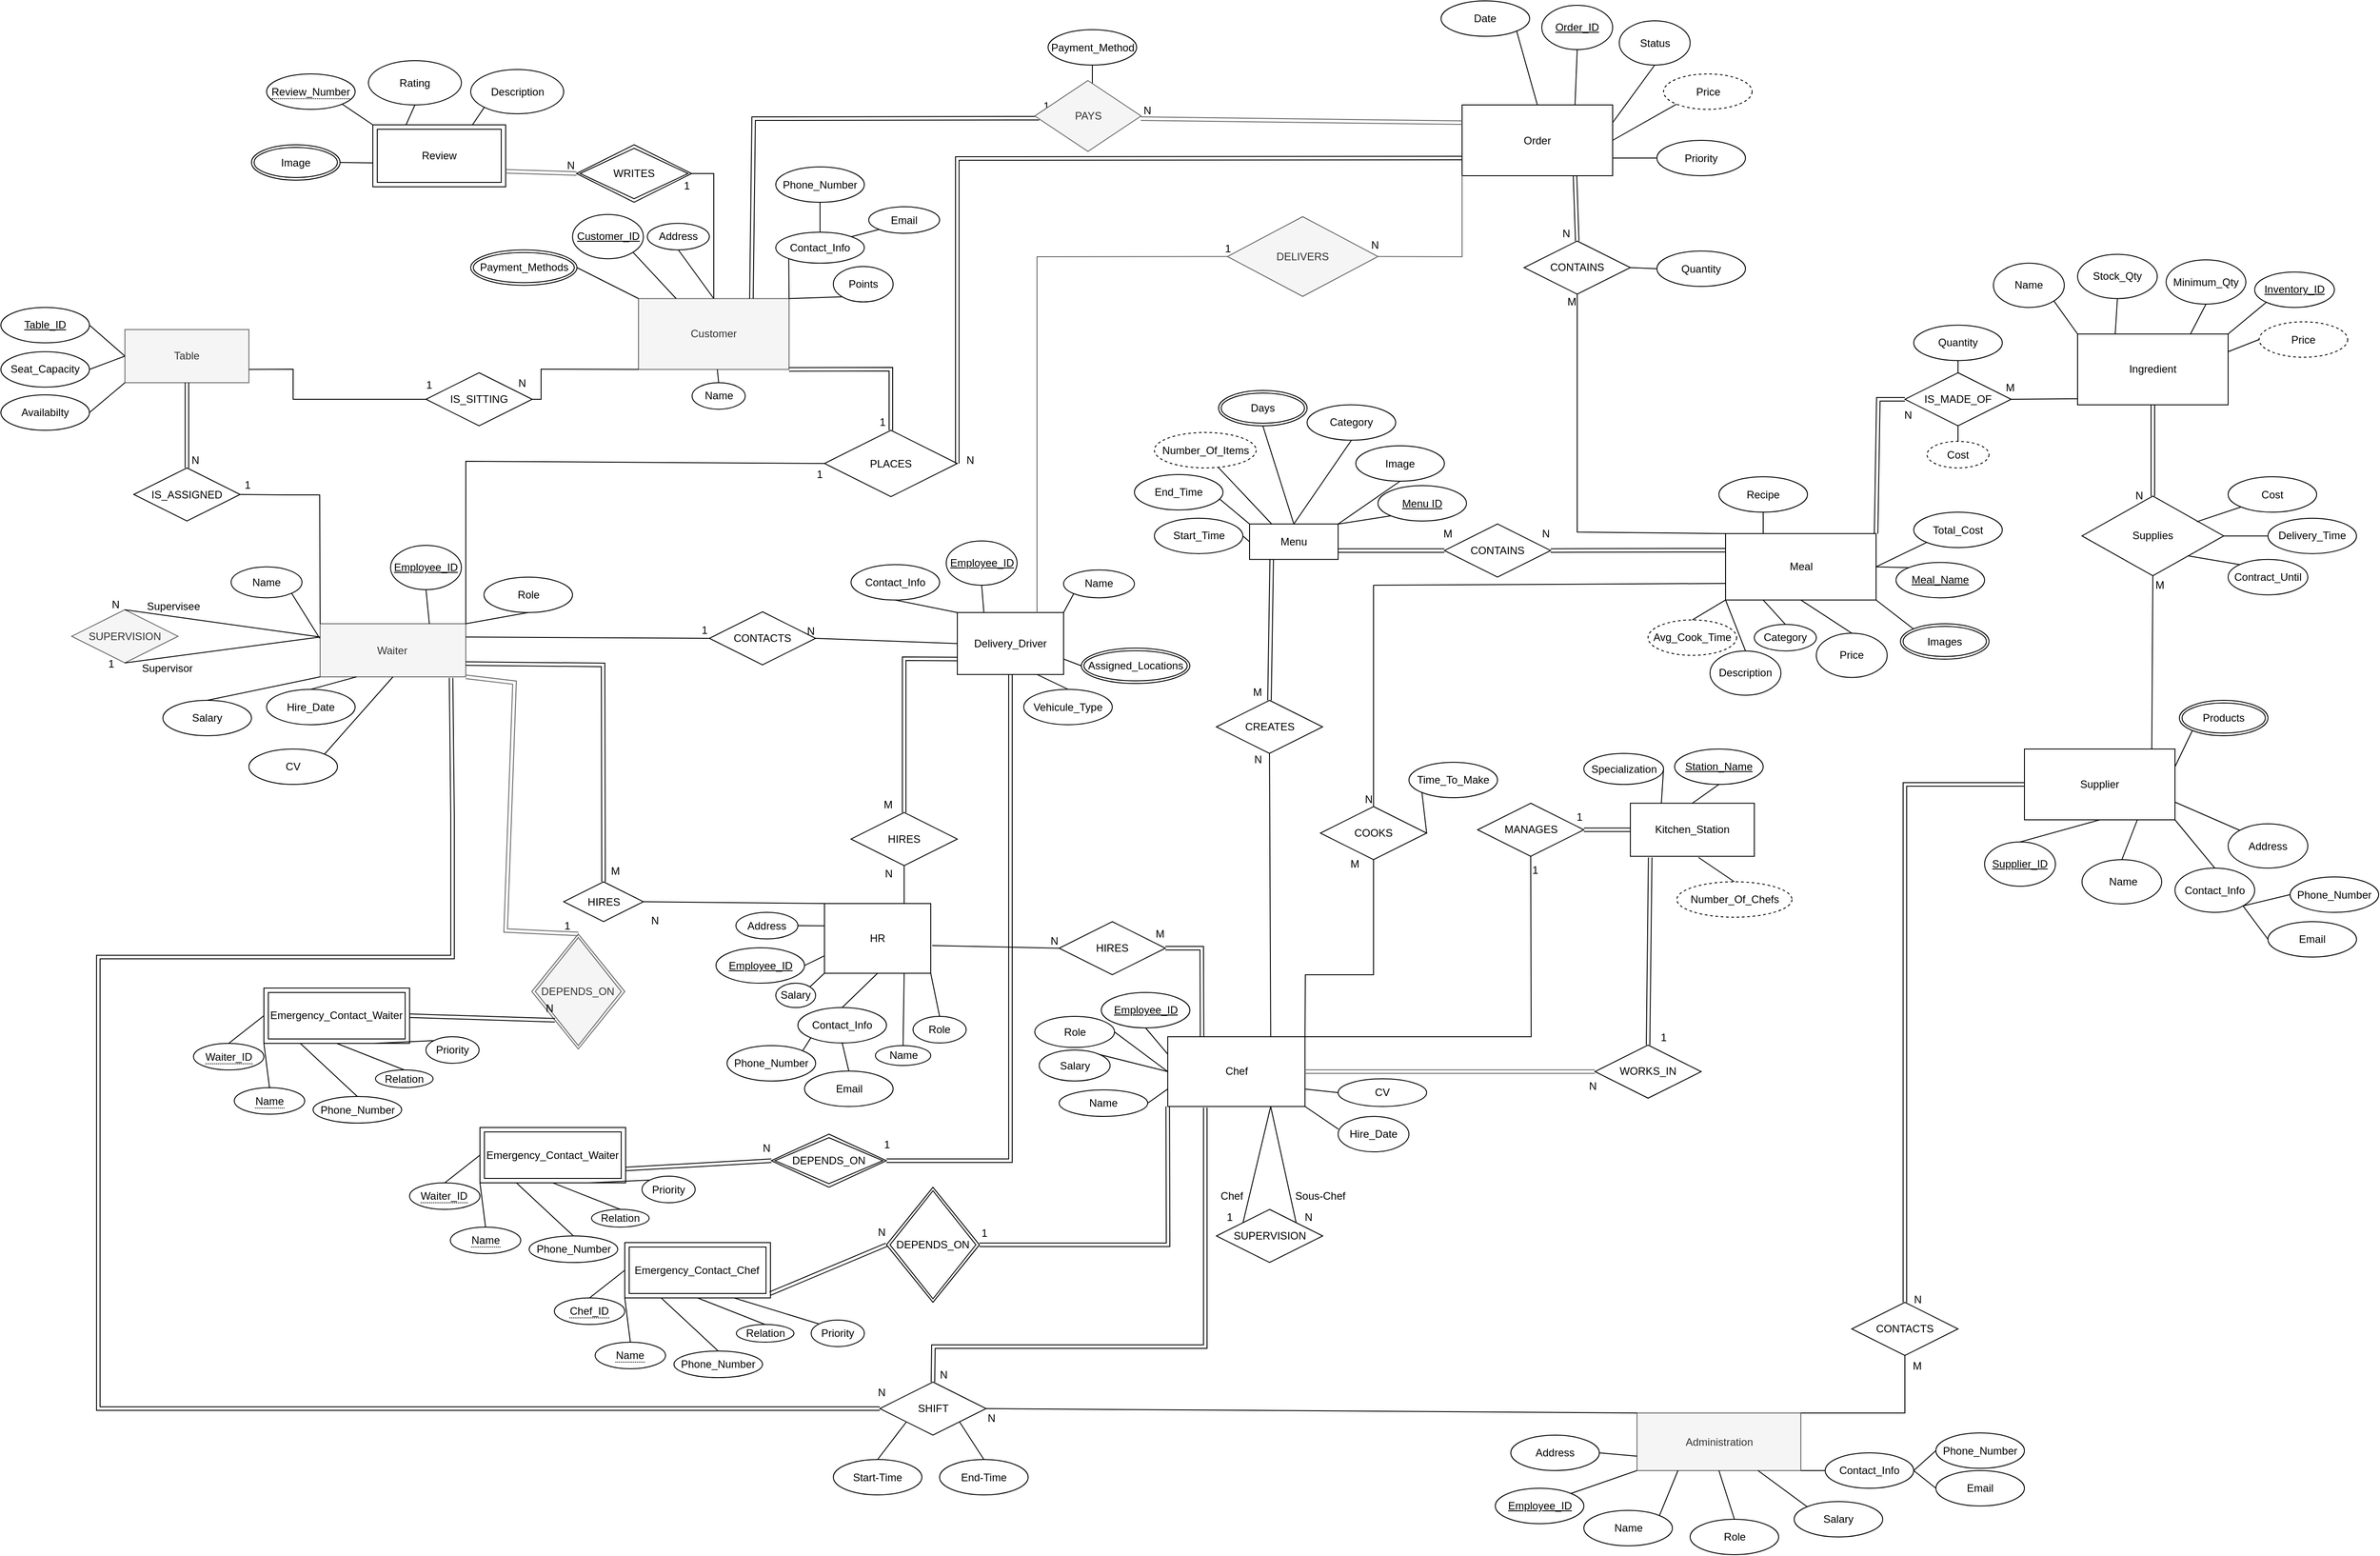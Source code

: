 <mxfile version="24.8.6">
  <diagram name="Page-1" id="iad6M7SJFBZVvGmsRlp6">
    <mxGraphModel dx="3250" dy="1407" grid="1" gridSize="10" guides="1" tooltips="1" connect="1" arrows="1" fold="1" page="1" pageScale="1" pageWidth="1100" pageHeight="850" math="0" shadow="0">
      <root>
        <mxCell id="0" />
        <mxCell id="1" parent="0" />
        <mxCell id="_Os3ovWYdSZybvVUTS0H-1" value="Customer" style="rounded=0;whiteSpace=wrap;html=1;fillColor=#f5f5f5;strokeColor=#666666;fontColor=#333333;" parent="1" vertex="1">
          <mxGeometry x="-500" y="166.25" width="170" height="80" as="geometry" />
        </mxCell>
        <mxCell id="_Os3ovWYdSZybvVUTS0H-2" value="&lt;u&gt;Customer_ID&lt;/u&gt;" style="ellipse;whiteSpace=wrap;html=1;" parent="1" vertex="1">
          <mxGeometry x="-574.49" y="71.25" width="80" height="50" as="geometry" />
        </mxCell>
        <mxCell id="_Os3ovWYdSZybvVUTS0H-3" value="Address" style="ellipse;whiteSpace=wrap;html=1;" parent="1" vertex="1">
          <mxGeometry x="-490" y="81.25" width="70" height="30" as="geometry" />
        </mxCell>
        <mxCell id="_Os3ovWYdSZybvVUTS0H-4" value="Contact_Info" style="ellipse;whiteSpace=wrap;html=1;" parent="1" vertex="1">
          <mxGeometry x="-345" y="91.25" width="100" height="35" as="geometry" />
        </mxCell>
        <mxCell id="_Os3ovWYdSZybvVUTS0H-5" value="Points" style="ellipse;whiteSpace=wrap;html=1;" parent="1" vertex="1">
          <mxGeometry x="-280" y="130" width="67.5" height="40" as="geometry" />
        </mxCell>
        <mxCell id="_Os3ovWYdSZybvVUTS0H-9" value="" style="endArrow=none;html=1;rounded=0;entryX=0;entryY=1;entryDx=0;entryDy=0;exitX=1;exitY=0;exitDx=0;exitDy=0;" parent="1" source="_Os3ovWYdSZybvVUTS0H-1" target="_Os3ovWYdSZybvVUTS0H-5" edge="1">
          <mxGeometry relative="1" as="geometry">
            <mxPoint x="-334.49" y="256.25" as="sourcePoint" />
            <mxPoint x="-174.49" y="256.25" as="targetPoint" />
          </mxGeometry>
        </mxCell>
        <mxCell id="_Os3ovWYdSZybvVUTS0H-12" value="" style="endArrow=none;html=1;rounded=0;exitX=0;exitY=1;exitDx=0;exitDy=0;entryX=1;entryY=0;entryDx=0;entryDy=0;" parent="1" source="_Os3ovWYdSZybvVUTS0H-4" target="_Os3ovWYdSZybvVUTS0H-1" edge="1">
          <mxGeometry relative="1" as="geometry">
            <mxPoint x="-334.49" y="256.25" as="sourcePoint" />
            <mxPoint x="-174.49" y="256.25" as="targetPoint" />
          </mxGeometry>
        </mxCell>
        <mxCell id="_Os3ovWYdSZybvVUTS0H-13" value="" style="endArrow=none;html=1;rounded=0;entryX=0.5;entryY=1;entryDx=0;entryDy=0;exitX=0.5;exitY=0;exitDx=0;exitDy=0;" parent="1" source="_Os3ovWYdSZybvVUTS0H-1" target="_Os3ovWYdSZybvVUTS0H-3" edge="1">
          <mxGeometry relative="1" as="geometry">
            <mxPoint x="-334.49" y="256.25" as="sourcePoint" />
            <mxPoint x="-174.49" y="256.25" as="targetPoint" />
          </mxGeometry>
        </mxCell>
        <mxCell id="_Os3ovWYdSZybvVUTS0H-14" value="" style="endArrow=none;html=1;rounded=0;entryX=1;entryY=1;entryDx=0;entryDy=0;exitX=0.25;exitY=0;exitDx=0;exitDy=0;" parent="1" source="_Os3ovWYdSZybvVUTS0H-1" target="_Os3ovWYdSZybvVUTS0H-2" edge="1">
          <mxGeometry relative="1" as="geometry">
            <mxPoint x="-334.49" y="256.25" as="sourcePoint" />
            <mxPoint x="-174.49" y="256.25" as="targetPoint" />
          </mxGeometry>
        </mxCell>
        <mxCell id="_Os3ovWYdSZybvVUTS0H-15" value="" style="endArrow=none;html=1;rounded=0;exitX=1;exitY=0.5;exitDx=0;exitDy=0;entryX=0;entryY=0;entryDx=0;entryDy=0;" parent="1" source="15D66pHCM-ideDCtoqZD-92" target="_Os3ovWYdSZybvVUTS0H-1" edge="1">
          <mxGeometry relative="1" as="geometry">
            <mxPoint x="-524.49" y="196.25" as="sourcePoint" />
            <mxPoint x="-174.49" y="256.25" as="targetPoint" />
          </mxGeometry>
        </mxCell>
        <mxCell id="_Os3ovWYdSZybvVUTS0H-20" value="Ingredient" style="rounded=0;whiteSpace=wrap;html=1;" parent="1" vertex="1">
          <mxGeometry x="1125" y="206.25" width="170" height="80" as="geometry" />
        </mxCell>
        <mxCell id="_Os3ovWYdSZybvVUTS0H-21" value="Name" style="ellipse;whiteSpace=wrap;html=1;" parent="1" vertex="1">
          <mxGeometry x="1030" y="126.25" width="80" height="50" as="geometry" />
        </mxCell>
        <mxCell id="_Os3ovWYdSZybvVUTS0H-22" value="Stock_Qty" style="ellipse;whiteSpace=wrap;html=1;" parent="1" vertex="1">
          <mxGeometry x="1125" y="116.25" width="90" height="50" as="geometry" />
        </mxCell>
        <mxCell id="_Os3ovWYdSZybvVUTS0H-23" value="Minimum_Qty" style="ellipse;whiteSpace=wrap;html=1;" parent="1" vertex="1">
          <mxGeometry x="1225" y="122.5" width="90" height="50" as="geometry" />
        </mxCell>
        <mxCell id="_Os3ovWYdSZybvVUTS0H-24" value="&lt;u&gt;Inventory_ID&lt;/u&gt;" style="ellipse;whiteSpace=wrap;html=1;" parent="1" vertex="1">
          <mxGeometry x="1325" y="136.25" width="90" height="40" as="geometry" />
        </mxCell>
        <mxCell id="_Os3ovWYdSZybvVUTS0H-27" value="" style="endArrow=none;html=1;rounded=0;entryX=0;entryY=1;entryDx=0;entryDy=0;exitX=1;exitY=0;exitDx=0;exitDy=0;" parent="1" source="_Os3ovWYdSZybvVUTS0H-20" target="_Os3ovWYdSZybvVUTS0H-24" edge="1">
          <mxGeometry relative="1" as="geometry">
            <mxPoint x="1290" y="290" as="sourcePoint" />
            <mxPoint x="1450" y="290" as="targetPoint" />
          </mxGeometry>
        </mxCell>
        <mxCell id="_Os3ovWYdSZybvVUTS0H-29" value="" style="endArrow=none;html=1;rounded=0;exitX=0.5;exitY=1;exitDx=0;exitDy=0;entryX=0.75;entryY=0;entryDx=0;entryDy=0;" parent="1" source="_Os3ovWYdSZybvVUTS0H-23" target="_Os3ovWYdSZybvVUTS0H-20" edge="1">
          <mxGeometry relative="1" as="geometry">
            <mxPoint x="1290" y="290" as="sourcePoint" />
            <mxPoint x="1450" y="290" as="targetPoint" />
          </mxGeometry>
        </mxCell>
        <mxCell id="_Os3ovWYdSZybvVUTS0H-30" value="" style="endArrow=none;html=1;rounded=0;entryX=0.5;entryY=1;entryDx=0;entryDy=0;exitX=0.25;exitY=0;exitDx=0;exitDy=0;" parent="1" source="_Os3ovWYdSZybvVUTS0H-20" target="_Os3ovWYdSZybvVUTS0H-22" edge="1">
          <mxGeometry relative="1" as="geometry">
            <mxPoint x="1290" y="290" as="sourcePoint" />
            <mxPoint x="1450" y="290" as="targetPoint" />
          </mxGeometry>
        </mxCell>
        <mxCell id="_Os3ovWYdSZybvVUTS0H-31" value="" style="endArrow=none;html=1;rounded=0;entryX=1;entryY=1;entryDx=0;entryDy=0;exitX=0;exitY=0;exitDx=0;exitDy=0;" parent="1" source="_Os3ovWYdSZybvVUTS0H-20" target="_Os3ovWYdSZybvVUTS0H-21" edge="1">
          <mxGeometry relative="1" as="geometry">
            <mxPoint x="1290" y="290" as="sourcePoint" />
            <mxPoint x="1450" y="290" as="targetPoint" />
          </mxGeometry>
        </mxCell>
        <mxCell id="_Os3ovWYdSZybvVUTS0H-33" value="Name" style="ellipse;whiteSpace=wrap;html=1;align=center;" parent="1" vertex="1">
          <mxGeometry x="-439.49" y="261.25" width="60" height="30" as="geometry" />
        </mxCell>
        <mxCell id="_Os3ovWYdSZybvVUTS0H-34" value="" style="endArrow=none;html=1;rounded=0;exitX=0.5;exitY=0;exitDx=0;exitDy=0;" parent="1" source="_Os3ovWYdSZybvVUTS0H-33" target="_Os3ovWYdSZybvVUTS0H-1" edge="1">
          <mxGeometry relative="1" as="geometry">
            <mxPoint x="-409" y="280" as="sourcePoint" />
            <mxPoint x="-410" y="250" as="targetPoint" />
          </mxGeometry>
        </mxCell>
        <mxCell id="_Os3ovWYdSZybvVUTS0H-35" value="Supplier" style="rounded=0;whiteSpace=wrap;html=1;shadow=0;" parent="1" vertex="1">
          <mxGeometry x="1065" y="675" width="170" height="80" as="geometry" />
        </mxCell>
        <mxCell id="_Os3ovWYdSZybvVUTS0H-36" value="&lt;u&gt;Supplier_ID&lt;/u&gt;" style="ellipse;whiteSpace=wrap;html=1;shadow=0;" parent="1" vertex="1">
          <mxGeometry x="1020" y="780" width="80" height="50" as="geometry" />
        </mxCell>
        <mxCell id="_Os3ovWYdSZybvVUTS0H-37" value="&amp;nbsp;Name" style="ellipse;whiteSpace=wrap;html=1;shadow=0;" parent="1" vertex="1">
          <mxGeometry x="1130" y="800" width="90" height="50" as="geometry" />
        </mxCell>
        <mxCell id="_Os3ovWYdSZybvVUTS0H-38" value="Contact_Info" style="ellipse;whiteSpace=wrap;html=1;shadow=0;" parent="1" vertex="1">
          <mxGeometry x="1235" y="809.54" width="90" height="50" as="geometry" />
        </mxCell>
        <mxCell id="_Os3ovWYdSZybvVUTS0H-39" value="Contract_Until" style="ellipse;whiteSpace=wrap;html=1;shadow=0;" parent="1" vertex="1">
          <mxGeometry x="1295" y="460.86" width="90" height="40" as="geometry" />
        </mxCell>
        <mxCell id="_Os3ovWYdSZybvVUTS0H-40" value="" style="endArrow=none;html=1;rounded=0;entryX=0;entryY=0;entryDx=0;entryDy=0;exitX=1;exitY=1;exitDx=0;exitDy=0;shadow=0;" parent="1" source="_Os3ovWYdSZybvVUTS0H-44" target="_Os3ovWYdSZybvVUTS0H-39" edge="1">
          <mxGeometry relative="1" as="geometry">
            <mxPoint x="1300" y="617.5" as="sourcePoint" />
            <mxPoint x="1460" y="617.5" as="targetPoint" />
          </mxGeometry>
        </mxCell>
        <mxCell id="_Os3ovWYdSZybvVUTS0H-41" value="" style="endArrow=none;html=1;rounded=0;exitX=0.5;exitY=0;exitDx=0;exitDy=0;entryX=1;entryY=1;entryDx=0;entryDy=0;shadow=0;" parent="1" source="_Os3ovWYdSZybvVUTS0H-38" target="_Os3ovWYdSZybvVUTS0H-35" edge="1">
          <mxGeometry relative="1" as="geometry">
            <mxPoint x="1195" y="749.54" as="sourcePoint" />
            <mxPoint x="1355" y="749.54" as="targetPoint" />
          </mxGeometry>
        </mxCell>
        <mxCell id="_Os3ovWYdSZybvVUTS0H-42" value="" style="endArrow=none;html=1;rounded=0;entryX=0.5;entryY=0;entryDx=0;entryDy=0;exitX=0.75;exitY=1;exitDx=0;exitDy=0;shadow=0;" parent="1" source="_Os3ovWYdSZybvVUTS0H-35" target="_Os3ovWYdSZybvVUTS0H-37" edge="1">
          <mxGeometry relative="1" as="geometry">
            <mxPoint x="1195" y="749.54" as="sourcePoint" />
            <mxPoint x="1355" y="749.54" as="targetPoint" />
          </mxGeometry>
        </mxCell>
        <mxCell id="_Os3ovWYdSZybvVUTS0H-43" value="" style="endArrow=none;html=1;rounded=0;entryX=0.5;entryY=0;entryDx=0;entryDy=0;exitX=0.5;exitY=1;exitDx=0;exitDy=0;shadow=0;" parent="1" source="_Os3ovWYdSZybvVUTS0H-35" target="_Os3ovWYdSZybvVUTS0H-36" edge="1">
          <mxGeometry relative="1" as="geometry">
            <mxPoint x="1195" y="749.54" as="sourcePoint" />
            <mxPoint x="1355" y="749.54" as="targetPoint" />
          </mxGeometry>
        </mxCell>
        <mxCell id="_Os3ovWYdSZybvVUTS0H-44" value="Supplies" style="shape=rhombus;perimeter=rhombusPerimeter;whiteSpace=wrap;html=1;align=center;" parent="1" vertex="1">
          <mxGeometry x="1130" y="389.33" width="160" height="90" as="geometry" />
        </mxCell>
        <mxCell id="_Os3ovWYdSZybvVUTS0H-47" value="" style="endArrow=none;html=1;rounded=0;entryX=0.5;entryY=1;entryDx=0;entryDy=0;exitX=0.846;exitY=-0.006;exitDx=0;exitDy=0;exitPerimeter=0;" parent="1" source="_Os3ovWYdSZybvVUTS0H-35" target="_Os3ovWYdSZybvVUTS0H-44" edge="1">
          <mxGeometry relative="1" as="geometry">
            <mxPoint x="1070" y="540" as="sourcePoint" />
            <mxPoint x="950" y="480" as="targetPoint" />
          </mxGeometry>
        </mxCell>
        <mxCell id="_Os3ovWYdSZybvVUTS0H-48" value="M" style="resizable=0;html=1;whiteSpace=wrap;align=right;verticalAlign=bottom;" parent="_Os3ovWYdSZybvVUTS0H-47" connectable="0" vertex="1">
          <mxGeometry x="1" relative="1" as="geometry">
            <mxPoint x="15" y="19" as="offset" />
          </mxGeometry>
        </mxCell>
        <mxCell id="_Os3ovWYdSZybvVUTS0H-49" value="Price" style="ellipse;whiteSpace=wrap;html=1;align=center;dashed=1;" parent="1" vertex="1">
          <mxGeometry x="1330" y="192.5" width="100" height="40" as="geometry" />
        </mxCell>
        <mxCell id="_Os3ovWYdSZybvVUTS0H-50" value="" style="endArrow=none;html=1;rounded=0;exitX=1;exitY=0.25;exitDx=0;exitDy=0;entryX=0;entryY=0.5;entryDx=0;entryDy=0;" parent="1" source="_Os3ovWYdSZybvVUTS0H-20" target="_Os3ovWYdSZybvVUTS0H-49" edge="1">
          <mxGeometry relative="1" as="geometry">
            <mxPoint x="1030" y="425" as="sourcePoint" />
            <mxPoint x="1190" y="425" as="targetPoint" />
          </mxGeometry>
        </mxCell>
        <mxCell id="_Os3ovWYdSZybvVUTS0H-51" value="Delivery_Time" style="ellipse;whiteSpace=wrap;html=1;align=center;" parent="1" vertex="1">
          <mxGeometry x="1340" y="414.33" width="100" height="40" as="geometry" />
        </mxCell>
        <mxCell id="_Os3ovWYdSZybvVUTS0H-52" value="" style="endArrow=none;html=1;rounded=0;entryX=0;entryY=0.5;entryDx=0;entryDy=0;exitX=1;exitY=0.5;exitDx=0;exitDy=0;" parent="1" source="_Os3ovWYdSZybvVUTS0H-44" target="_Os3ovWYdSZybvVUTS0H-51" edge="1">
          <mxGeometry relative="1" as="geometry">
            <mxPoint x="1280" y="417.5" as="sourcePoint" />
            <mxPoint x="1240" y="467.5" as="targetPoint" />
          </mxGeometry>
        </mxCell>
        <mxCell id="_Os3ovWYdSZybvVUTS0H-53" value="Cost" style="ellipse;whiteSpace=wrap;html=1;align=center;" parent="1" vertex="1">
          <mxGeometry x="1295" y="367.5" width="100" height="40" as="geometry" />
        </mxCell>
        <mxCell id="_Os3ovWYdSZybvVUTS0H-54" value="" style="endArrow=none;html=1;rounded=0;exitX=0;exitY=1;exitDx=0;exitDy=0;entryX=0.81;entryY=0.322;entryDx=0;entryDy=0;entryPerimeter=0;" parent="1" source="_Os3ovWYdSZybvVUTS0H-53" target="_Os3ovWYdSZybvVUTS0H-44" edge="1">
          <mxGeometry relative="1" as="geometry">
            <mxPoint x="1080" y="467.5" as="sourcePoint" />
            <mxPoint x="1270" y="407.5" as="targetPoint" />
          </mxGeometry>
        </mxCell>
        <mxCell id="_Os3ovWYdSZybvVUTS0H-56" value="" style="endArrow=none;html=1;rounded=0;entryX=1;entryY=0.25;entryDx=0;entryDy=0;exitX=0;exitY=1;exitDx=0;exitDy=0;" parent="1" source="Mz4xzUT4oG2Xsr-lTTY3-5" target="_Os3ovWYdSZybvVUTS0H-35" edge="1">
          <mxGeometry relative="1" as="geometry">
            <mxPoint x="1260" y="695" as="sourcePoint" />
            <mxPoint x="1135" y="599.54" as="targetPoint" />
          </mxGeometry>
        </mxCell>
        <mxCell id="_Os3ovWYdSZybvVUTS0H-57" value="Meal" style="whiteSpace=wrap;html=1;align=center;" parent="1" vertex="1">
          <mxGeometry x="727.5" y="431.72" width="170" height="75" as="geometry" />
        </mxCell>
        <mxCell id="_Os3ovWYdSZybvVUTS0H-58" value="IS_MADE_OF" style="shape=rhombus;perimeter=rhombusPerimeter;whiteSpace=wrap;html=1;align=center;" parent="1" vertex="1">
          <mxGeometry x="930" y="250" width="120" height="60" as="geometry" />
        </mxCell>
        <mxCell id="_Os3ovWYdSZybvVUTS0H-60" value="Quantity" style="ellipse;whiteSpace=wrap;html=1;align=center;" parent="1" vertex="1">
          <mxGeometry x="940" y="196.25" width="100" height="40" as="geometry" />
        </mxCell>
        <mxCell id="_Os3ovWYdSZybvVUTS0H-61" value="" style="endArrow=none;html=1;rounded=0;entryX=0.5;entryY=1;entryDx=0;entryDy=0;exitX=0.5;exitY=0;exitDx=0;exitDy=0;" parent="1" source="_Os3ovWYdSZybvVUTS0H-58" target="_Os3ovWYdSZybvVUTS0H-60" edge="1">
          <mxGeometry relative="1" as="geometry">
            <mxPoint x="865" y="281.25" as="sourcePoint" />
            <mxPoint x="865" y="266.25" as="targetPoint" />
          </mxGeometry>
        </mxCell>
        <mxCell id="_Os3ovWYdSZybvVUTS0H-64" value="" style="endArrow=none;html=1;rounded=0;entryX=1;entryY=0.5;entryDx=0;entryDy=0;exitX=0;exitY=0.914;exitDx=0;exitDy=0;exitPerimeter=0;" parent="1" source="_Os3ovWYdSZybvVUTS0H-20" target="_Os3ovWYdSZybvVUTS0H-58" edge="1">
          <mxGeometry relative="1" as="geometry">
            <mxPoint x="560" y="450" as="sourcePoint" />
            <mxPoint x="720" y="450" as="targetPoint" />
            <Array as="points" />
          </mxGeometry>
        </mxCell>
        <mxCell id="_Os3ovWYdSZybvVUTS0H-65" value="M" style="resizable=0;html=1;whiteSpace=wrap;align=right;verticalAlign=bottom;" parent="_Os3ovWYdSZybvVUTS0H-64" connectable="0" vertex="1">
          <mxGeometry x="1" relative="1" as="geometry">
            <mxPoint x="5" y="-4" as="offset" />
          </mxGeometry>
        </mxCell>
        <mxCell id="_Os3ovWYdSZybvVUTS0H-66" value="Cost" style="ellipse;whiteSpace=wrap;html=1;align=center;dashed=1;" parent="1" vertex="1">
          <mxGeometry x="955" y="327.5" width="70" height="30" as="geometry" />
        </mxCell>
        <mxCell id="_Os3ovWYdSZybvVUTS0H-67" value="" style="endArrow=none;html=1;rounded=0;entryX=0.5;entryY=1;entryDx=0;entryDy=0;exitX=0.5;exitY=0;exitDx=0;exitDy=0;" parent="1" source="_Os3ovWYdSZybvVUTS0H-66" target="_Os3ovWYdSZybvVUTS0H-58" edge="1">
          <mxGeometry relative="1" as="geometry">
            <mxPoint x="560" y="450" as="sourcePoint" />
            <mxPoint x="720" y="450" as="targetPoint" />
          </mxGeometry>
        </mxCell>
        <mxCell id="_Os3ovWYdSZybvVUTS0H-68" value="&lt;u&gt;Meal_Name&lt;/u&gt;" style="ellipse;whiteSpace=wrap;html=1;align=center;" parent="1" vertex="1">
          <mxGeometry x="920" y="464.22" width="100" height="40" as="geometry" />
        </mxCell>
        <mxCell id="_Os3ovWYdSZybvVUTS0H-69" value="Price" style="ellipse;whiteSpace=wrap;html=1;" parent="1" vertex="1">
          <mxGeometry x="830" y="544.22" width="80" height="50" as="geometry" />
        </mxCell>
        <mxCell id="_Os3ovWYdSZybvVUTS0H-70" value="" style="endArrow=none;html=1;rounded=0;entryX=0.5;entryY=0;entryDx=0;entryDy=0;exitX=0.5;exitY=1;exitDx=0;exitDy=0;" parent="1" source="_Os3ovWYdSZybvVUTS0H-57" target="_Os3ovWYdSZybvVUTS0H-69" edge="1">
          <mxGeometry relative="1" as="geometry">
            <mxPoint x="850" y="524.22" as="sourcePoint" />
            <mxPoint x="1170" y="759.22" as="targetPoint" />
          </mxGeometry>
        </mxCell>
        <mxCell id="_Os3ovWYdSZybvVUTS0H-71" value="" style="endArrow=none;html=1;rounded=0;entryX=0;entryY=0;entryDx=0;entryDy=0;exitX=1;exitY=0.5;exitDx=0;exitDy=0;" parent="1" source="_Os3ovWYdSZybvVUTS0H-57" target="_Os3ovWYdSZybvVUTS0H-68" edge="1">
          <mxGeometry relative="1" as="geometry">
            <mxPoint x="770" y="424.22" as="sourcePoint" />
            <mxPoint x="930" y="424.22" as="targetPoint" />
          </mxGeometry>
        </mxCell>
        <mxCell id="_Os3ovWYdSZybvVUTS0H-77" value="Waiter" style="whiteSpace=wrap;html=1;align=center;fillColor=#f5f5f5;strokeColor=#666666;fontColor=#333333;" parent="1" vertex="1">
          <mxGeometry x="-859.53" y="533.51" width="164.49" height="60" as="geometry" />
        </mxCell>
        <mxCell id="_Os3ovWYdSZybvVUTS0H-78" value="Name" style="ellipse;whiteSpace=wrap;html=1;align=center;" parent="1" vertex="1">
          <mxGeometry x="-960" y="469.22" width="80" height="35" as="geometry" />
        </mxCell>
        <mxCell id="_Os3ovWYdSZybvVUTS0H-79" value="&lt;u&gt;Employee_ID&lt;/u&gt;" style="ellipse;whiteSpace=wrap;html=1;" parent="1" vertex="1">
          <mxGeometry x="-779.96" y="445" width="80" height="50" as="geometry" />
        </mxCell>
        <mxCell id="_Os3ovWYdSZybvVUTS0H-80" value="" style="endArrow=none;html=1;rounded=0;exitX=0.5;exitY=1;exitDx=0;exitDy=0;entryX=0.75;entryY=0;entryDx=0;entryDy=0;" parent="1" source="_Os3ovWYdSZybvVUTS0H-79" target="_Os3ovWYdSZybvVUTS0H-77" edge="1">
          <mxGeometry relative="1" as="geometry">
            <mxPoint x="-620" y="511.48" as="sourcePoint" />
            <mxPoint x="-460" y="511.48" as="targetPoint" />
          </mxGeometry>
        </mxCell>
        <mxCell id="_Os3ovWYdSZybvVUTS0H-81" value="" style="endArrow=none;html=1;rounded=0;exitX=1;exitY=1;exitDx=0;exitDy=0;" parent="1" source="_Os3ovWYdSZybvVUTS0H-78" edge="1">
          <mxGeometry relative="1" as="geometry">
            <mxPoint x="-620" y="511.48" as="sourcePoint" />
            <mxPoint x="-860" y="550" as="targetPoint" />
          </mxGeometry>
        </mxCell>
        <mxCell id="_Os3ovWYdSZybvVUTS0H-82" value="Salary" style="ellipse;whiteSpace=wrap;html=1;align=center;" parent="1" vertex="1">
          <mxGeometry x="-1037.03" y="620" width="100" height="40" as="geometry" />
        </mxCell>
        <mxCell id="_Os3ovWYdSZybvVUTS0H-83" value="" style="endArrow=none;html=1;rounded=0;exitX=0.5;exitY=0;exitDx=0;exitDy=0;entryX=0;entryY=1;entryDx=0;entryDy=0;" parent="1" source="_Os3ovWYdSZybvVUTS0H-82" target="_Os3ovWYdSZybvVUTS0H-77" edge="1">
          <mxGeometry relative="1" as="geometry">
            <mxPoint x="-920" y="657.73" as="sourcePoint" />
            <mxPoint x="-460" y="511.48" as="targetPoint" />
          </mxGeometry>
        </mxCell>
        <mxCell id="_Os3ovWYdSZybvVUTS0H-84" value="Role" style="ellipse;whiteSpace=wrap;html=1;align=center;" parent="1" vertex="1">
          <mxGeometry x="-674.49" y="480.86" width="100" height="40" as="geometry" />
        </mxCell>
        <mxCell id="_Os3ovWYdSZybvVUTS0H-87" value="" style="endArrow=none;html=1;rounded=0;exitX=0.5;exitY=1;exitDx=0;exitDy=0;entryX=1;entryY=0;entryDx=0;entryDy=0;" parent="1" source="_Os3ovWYdSZybvVUTS0H-84" target="_Os3ovWYdSZybvVUTS0H-77" edge="1">
          <mxGeometry relative="1" as="geometry">
            <mxPoint x="-620" y="511.48" as="sourcePoint" />
            <mxPoint x="-460" y="511.48" as="targetPoint" />
          </mxGeometry>
        </mxCell>
        <mxCell id="_Os3ovWYdSZybvVUTS0H-88" value="SUPERVISION" style="shape=rhombus;perimeter=rhombusPerimeter;whiteSpace=wrap;html=1;align=center;fillColor=#f5f5f5;strokeColor=#666666;fontColor=#333333;" parent="1" vertex="1">
          <mxGeometry x="-1140" y="517.73" width="120" height="60" as="geometry" />
        </mxCell>
        <mxCell id="_Os3ovWYdSZybvVUTS0H-89" value="" style="endArrow=none;html=1;rounded=0;entryX=0.5;entryY=0;entryDx=0;entryDy=0;exitX=0;exitY=0.25;exitDx=0;exitDy=0;" parent="1" source="_Os3ovWYdSZybvVUTS0H-77" target="_Os3ovWYdSZybvVUTS0H-88" edge="1">
          <mxGeometry relative="1" as="geometry">
            <mxPoint x="-750" y="551.48" as="sourcePoint" />
            <mxPoint x="-590" y="551.48" as="targetPoint" />
          </mxGeometry>
        </mxCell>
        <mxCell id="_Os3ovWYdSZybvVUTS0H-90" value="N" style="resizable=0;html=1;whiteSpace=wrap;align=right;verticalAlign=bottom;" parent="_Os3ovWYdSZybvVUTS0H-89" connectable="0" vertex="1">
          <mxGeometry x="1" relative="1" as="geometry">
            <mxPoint x="-5" y="3" as="offset" />
          </mxGeometry>
        </mxCell>
        <mxCell id="_Os3ovWYdSZybvVUTS0H-94" value="Supervisee" style="text;html=1;align=center;verticalAlign=middle;whiteSpace=wrap;rounded=0;" parent="1" vertex="1">
          <mxGeometry x="-1055.04" y="498.98" width="60" height="30" as="geometry" />
        </mxCell>
        <mxCell id="_Os3ovWYdSZybvVUTS0H-97" value="" style="endArrow=none;html=1;rounded=0;entryX=0.5;entryY=1;entryDx=0;entryDy=0;exitX=0;exitY=0.25;exitDx=0;exitDy=0;" parent="1" source="_Os3ovWYdSZybvVUTS0H-77" target="_Os3ovWYdSZybvVUTS0H-88" edge="1">
          <mxGeometry relative="1" as="geometry">
            <mxPoint x="-750" y="551.48" as="sourcePoint" />
            <mxPoint x="-590" y="551.48" as="targetPoint" />
          </mxGeometry>
        </mxCell>
        <mxCell id="_Os3ovWYdSZybvVUTS0H-98" value="1" style="resizable=0;html=1;whiteSpace=wrap;align=right;verticalAlign=bottom;" parent="_Os3ovWYdSZybvVUTS0H-97" connectable="0" vertex="1">
          <mxGeometry x="1" relative="1" as="geometry">
            <mxPoint x="-10" y="10" as="offset" />
          </mxGeometry>
        </mxCell>
        <mxCell id="_Os3ovWYdSZybvVUTS0H-99" value="Supervisor" style="text;html=1;align=center;verticalAlign=middle;whiteSpace=wrap;rounded=0;" parent="1" vertex="1">
          <mxGeometry x="-1062.5" y="568.51" width="60" height="30" as="geometry" />
        </mxCell>
        <mxCell id="_Os3ovWYdSZybvVUTS0H-101" value="" style="shape=link;html=1;rounded=0;entryX=0;entryY=0.5;entryDx=0;entryDy=0;exitX=1;exitY=0;exitDx=0;exitDy=0;" parent="1" source="_Os3ovWYdSZybvVUTS0H-57" target="_Os3ovWYdSZybvVUTS0H-58" edge="1">
          <mxGeometry relative="1" as="geometry">
            <mxPoint x="670" y="470" as="sourcePoint" />
            <mxPoint x="830" y="470" as="targetPoint" />
            <Array as="points">
              <mxPoint x="900" y="280" />
            </Array>
          </mxGeometry>
        </mxCell>
        <mxCell id="_Os3ovWYdSZybvVUTS0H-102" value="N" style="resizable=0;html=1;whiteSpace=wrap;align=right;verticalAlign=bottom;" parent="_Os3ovWYdSZybvVUTS0H-101" connectable="0" vertex="1">
          <mxGeometry x="1" relative="1" as="geometry">
            <mxPoint x="10" y="26" as="offset" />
          </mxGeometry>
        </mxCell>
        <mxCell id="_Os3ovWYdSZybvVUTS0H-105" value="" style="shape=link;html=1;rounded=0;exitX=0.5;exitY=0;exitDx=0;exitDy=0;entryX=0.5;entryY=1;entryDx=0;entryDy=0;" parent="1" source="_Os3ovWYdSZybvVUTS0H-44" target="_Os3ovWYdSZybvVUTS0H-20" edge="1">
          <mxGeometry relative="1" as="geometry">
            <mxPoint x="770" y="480" as="sourcePoint" />
            <mxPoint x="1215" y="270" as="targetPoint" />
          </mxGeometry>
        </mxCell>
        <mxCell id="_Os3ovWYdSZybvVUTS0H-106" value="N" style="resizable=0;html=1;whiteSpace=wrap;align=right;verticalAlign=bottom;" parent="_Os3ovWYdSZybvVUTS0H-105" connectable="0" vertex="1">
          <mxGeometry x="1" relative="1" as="geometry">
            <mxPoint x="-10" y="111" as="offset" />
          </mxGeometry>
        </mxCell>
        <mxCell id="15D66pHCM-ideDCtoqZD-2" value="Category" style="ellipse;whiteSpace=wrap;html=1;" parent="1" vertex="1">
          <mxGeometry x="760" y="534.22" width="70" height="30" as="geometry" />
        </mxCell>
        <mxCell id="15D66pHCM-ideDCtoqZD-3" value="" style="endArrow=none;html=1;rounded=0;exitX=0.5;exitY=0;exitDx=0;exitDy=0;entryX=0.25;entryY=1;entryDx=0;entryDy=0;" parent="1" source="15D66pHCM-ideDCtoqZD-2" target="_Os3ovWYdSZybvVUTS0H-57" edge="1">
          <mxGeometry width="50" height="50" relative="1" as="geometry">
            <mxPoint x="780" y="424.22" as="sourcePoint" />
            <mxPoint x="830" y="374.22" as="targetPoint" />
          </mxGeometry>
        </mxCell>
        <mxCell id="15D66pHCM-ideDCtoqZD-5" value="" style="endArrow=none;html=1;rounded=0;entryX=1;entryY=1;entryDx=0;entryDy=0;exitX=0;exitY=0;exitDx=0;exitDy=0;" parent="1" source="Mz4xzUT4oG2Xsr-lTTY3-1" target="_Os3ovWYdSZybvVUTS0H-57" edge="1">
          <mxGeometry width="50" height="50" relative="1" as="geometry">
            <mxPoint x="931.716" y="536.542" as="sourcePoint" />
            <mxPoint x="770" y="384.22" as="targetPoint" />
          </mxGeometry>
        </mxCell>
        <mxCell id="15D66pHCM-ideDCtoqZD-7" value="Description" style="ellipse;whiteSpace=wrap;html=1;" parent="1" vertex="1">
          <mxGeometry x="710" y="564.22" width="80" height="50" as="geometry" />
        </mxCell>
        <mxCell id="15D66pHCM-ideDCtoqZD-8" value="" style="endArrow=none;html=1;rounded=0;exitX=0;exitY=1;exitDx=0;exitDy=0;entryX=0.5;entryY=0;entryDx=0;entryDy=0;" parent="1" source="_Os3ovWYdSZybvVUTS0H-57" target="15D66pHCM-ideDCtoqZD-7" edge="1">
          <mxGeometry width="50" height="50" relative="1" as="geometry">
            <mxPoint x="720" y="434.22" as="sourcePoint" />
            <mxPoint x="770" y="384.22" as="targetPoint" />
          </mxGeometry>
        </mxCell>
        <mxCell id="15D66pHCM-ideDCtoqZD-10" value="Address" style="ellipse;whiteSpace=wrap;html=1;shadow=0;" parent="1" vertex="1">
          <mxGeometry x="1295" y="759.54" width="90" height="50" as="geometry" />
        </mxCell>
        <mxCell id="15D66pHCM-ideDCtoqZD-11" value="" style="endArrow=none;html=1;rounded=0;entryX=0;entryY=0;entryDx=0;entryDy=0;exitX=1;exitY=0.75;exitDx=0;exitDy=0;" parent="1" source="_Os3ovWYdSZybvVUTS0H-35" target="15D66pHCM-ideDCtoqZD-10" edge="1">
          <mxGeometry width="50" height="50" relative="1" as="geometry">
            <mxPoint x="805" y="609.54" as="sourcePoint" />
            <mxPoint x="855" y="559.54" as="targetPoint" />
          </mxGeometry>
        </mxCell>
        <mxCell id="15D66pHCM-ideDCtoqZD-29" value="Hire_Date" style="ellipse;whiteSpace=wrap;html=1;align=center;" parent="1" vertex="1">
          <mxGeometry x="-919.96" y="607.58" width="100" height="40" as="geometry" />
        </mxCell>
        <mxCell id="15D66pHCM-ideDCtoqZD-30" value="" style="endArrow=none;html=1;rounded=0;exitX=0.25;exitY=1;exitDx=0;exitDy=0;entryX=0.5;entryY=0;entryDx=0;entryDy=0;" parent="1" source="_Os3ovWYdSZybvVUTS0H-77" target="15D66pHCM-ideDCtoqZD-29" edge="1">
          <mxGeometry relative="1" as="geometry">
            <mxPoint x="-620" y="661.48" as="sourcePoint" />
            <mxPoint x="-460" y="661.48" as="targetPoint" />
          </mxGeometry>
        </mxCell>
        <mxCell id="15D66pHCM-ideDCtoqZD-32" value="CV" style="ellipse;whiteSpace=wrap;html=1;align=center;" parent="1" vertex="1">
          <mxGeometry x="-939.92" y="675" width="100" height="40" as="geometry" />
        </mxCell>
        <mxCell id="15D66pHCM-ideDCtoqZD-33" value="" style="endArrow=none;html=1;rounded=0;exitX=0.5;exitY=1;exitDx=0;exitDy=0;entryX=1;entryY=0;entryDx=0;entryDy=0;" parent="1" source="_Os3ovWYdSZybvVUTS0H-77" target="15D66pHCM-ideDCtoqZD-32" edge="1">
          <mxGeometry relative="1" as="geometry">
            <mxPoint x="-620" y="661.48" as="sourcePoint" />
            <mxPoint x="-770" y="662.73" as="targetPoint" />
          </mxGeometry>
        </mxCell>
        <mxCell id="15D66pHCM-ideDCtoqZD-35" value="Recipe" style="ellipse;whiteSpace=wrap;html=1;align=center;" parent="1" vertex="1">
          <mxGeometry x="720" y="367.5" width="100" height="40" as="geometry" />
        </mxCell>
        <mxCell id="15D66pHCM-ideDCtoqZD-36" value="" style="endArrow=none;html=1;rounded=0;exitX=0.5;exitY=1;exitDx=0;exitDy=0;entryX=0.25;entryY=0;entryDx=0;entryDy=0;" parent="1" source="15D66pHCM-ideDCtoqZD-35" target="_Os3ovWYdSZybvVUTS0H-57" edge="1">
          <mxGeometry relative="1" as="geometry">
            <mxPoint x="960" y="464.22" as="sourcePoint" />
            <mxPoint x="1120" y="464.22" as="targetPoint" />
          </mxGeometry>
        </mxCell>
        <mxCell id="15D66pHCM-ideDCtoqZD-38" value="Table" style="whiteSpace=wrap;html=1;align=center;fillColor=#f5f5f5;strokeColor=#666666;fontColor=#333333;" parent="1" vertex="1">
          <mxGeometry x="-1079.92" y="201.25" width="140" height="60" as="geometry" />
        </mxCell>
        <mxCell id="15D66pHCM-ideDCtoqZD-39" value="&lt;u&gt;Table_ID&lt;/u&gt;" style="ellipse;whiteSpace=wrap;html=1;align=center;" parent="1" vertex="1">
          <mxGeometry x="-1220" y="176.25" width="100" height="40" as="geometry" />
        </mxCell>
        <mxCell id="15D66pHCM-ideDCtoqZD-42" value="" style="endArrow=none;html=1;rounded=0;entryX=0;entryY=0.5;entryDx=0;entryDy=0;exitX=1;exitY=0.5;exitDx=0;exitDy=0;" parent="1" source="15D66pHCM-ideDCtoqZD-39" target="15D66pHCM-ideDCtoqZD-38" edge="1">
          <mxGeometry relative="1" as="geometry">
            <mxPoint x="-1120" y="170" as="sourcePoint" />
            <mxPoint x="-679.92" y="152.5" as="targetPoint" />
          </mxGeometry>
        </mxCell>
        <mxCell id="15D66pHCM-ideDCtoqZD-43" value="Seat_Capacity" style="ellipse;whiteSpace=wrap;html=1;align=center;" parent="1" vertex="1">
          <mxGeometry x="-1220" y="226.25" width="100" height="40" as="geometry" />
        </mxCell>
        <mxCell id="15D66pHCM-ideDCtoqZD-44" value="" style="endArrow=none;html=1;rounded=0;exitX=1;exitY=0.5;exitDx=0;exitDy=0;entryX=0;entryY=0.5;entryDx=0;entryDy=0;" parent="1" source="15D66pHCM-ideDCtoqZD-43" target="15D66pHCM-ideDCtoqZD-38" edge="1">
          <mxGeometry relative="1" as="geometry">
            <mxPoint x="-1189.92" y="252.5" as="sourcePoint" />
            <mxPoint x="-679.92" y="152.5" as="targetPoint" />
          </mxGeometry>
        </mxCell>
        <mxCell id="15D66pHCM-ideDCtoqZD-58" value="Order" style="rounded=0;whiteSpace=wrap;html=1;" parent="1" vertex="1">
          <mxGeometry x="430" y="-52.5" width="170" height="80" as="geometry" />
        </mxCell>
        <mxCell id="15D66pHCM-ideDCtoqZD-59" value="&lt;u&gt;Order_ID&lt;/u&gt;" style="ellipse;whiteSpace=wrap;html=1;" parent="1" vertex="1">
          <mxGeometry x="520" y="-165" width="80" height="50" as="geometry" />
        </mxCell>
        <mxCell id="15D66pHCM-ideDCtoqZD-60" value="Status" style="ellipse;whiteSpace=wrap;html=1;" parent="1" vertex="1">
          <mxGeometry x="607.5" y="-147.5" width="80" height="50" as="geometry" />
        </mxCell>
        <mxCell id="15D66pHCM-ideDCtoqZD-68" value="" style="endArrow=none;html=1;rounded=0;entryX=0.5;entryY=1;entryDx=0;entryDy=0;exitX=1;exitY=0.25;exitDx=0;exitDy=0;" parent="1" source="15D66pHCM-ideDCtoqZD-58" target="15D66pHCM-ideDCtoqZD-60" edge="1">
          <mxGeometry relative="1" as="geometry">
            <mxPoint x="590" y="50" as="sourcePoint" />
            <mxPoint x="750" y="50" as="targetPoint" />
          </mxGeometry>
        </mxCell>
        <mxCell id="15D66pHCM-ideDCtoqZD-69" value="" style="endArrow=none;html=1;rounded=0;entryX=0.5;entryY=1;entryDx=0;entryDy=0;exitX=0.75;exitY=0;exitDx=0;exitDy=0;" parent="1" source="15D66pHCM-ideDCtoqZD-58" target="15D66pHCM-ideDCtoqZD-59" edge="1">
          <mxGeometry relative="1" as="geometry">
            <mxPoint x="430" y="-10" as="sourcePoint" />
            <mxPoint x="750" y="80" as="targetPoint" />
          </mxGeometry>
        </mxCell>
        <mxCell id="15D66pHCM-ideDCtoqZD-72" value="" style="endArrow=none;html=1;rounded=0;exitX=0;exitY=1;exitDx=0;exitDy=0;entryX=1;entryY=0.5;entryDx=0;entryDy=0;" parent="1" source="15D66pHCM-ideDCtoqZD-74" target="15D66pHCM-ideDCtoqZD-58" edge="1">
          <mxGeometry relative="1" as="geometry">
            <mxPoint x="504.645" y="-135.858" as="sourcePoint" />
            <mxPoint x="750" y="50" as="targetPoint" />
          </mxGeometry>
        </mxCell>
        <mxCell id="15D66pHCM-ideDCtoqZD-74" value="Price" style="ellipse;whiteSpace=wrap;html=1;align=center;dashed=1;" parent="1" vertex="1">
          <mxGeometry x="657.5" y="-87.5" width="100" height="40" as="geometry" />
        </mxCell>
        <mxCell id="15D66pHCM-ideDCtoqZD-75" value="Priority" style="ellipse;whiteSpace=wrap;html=1;align=center;" parent="1" vertex="1">
          <mxGeometry x="650" y="-12.5" width="100" height="40" as="geometry" />
        </mxCell>
        <mxCell id="15D66pHCM-ideDCtoqZD-76" value="" style="endArrow=none;html=1;rounded=0;entryX=0;entryY=0.5;entryDx=0;entryDy=0;exitX=1;exitY=0.75;exitDx=0;exitDy=0;" parent="1" source="15D66pHCM-ideDCtoqZD-58" target="15D66pHCM-ideDCtoqZD-75" edge="1">
          <mxGeometry relative="1" as="geometry">
            <mxPoint x="300" y="100" as="sourcePoint" />
            <mxPoint x="460" y="100" as="targetPoint" />
          </mxGeometry>
        </mxCell>
        <mxCell id="15D66pHCM-ideDCtoqZD-92" value="Payment_Methods" style="ellipse;shape=doubleEllipse;margin=3;whiteSpace=wrap;html=1;align=center;" parent="1" vertex="1">
          <mxGeometry x="-689.49" y="111.25" width="120" height="40" as="geometry" />
        </mxCell>
        <mxCell id="15D66pHCM-ideDCtoqZD-93" value="PLACES" style="shape=rhombus;perimeter=rhombusPerimeter;whiteSpace=wrap;html=1;align=center;" parent="1" vertex="1">
          <mxGeometry x="-290" y="315" width="150" height="75" as="geometry" />
        </mxCell>
        <mxCell id="15D66pHCM-ideDCtoqZD-100" value="" style="endArrow=none;html=1;rounded=0;entryX=0;entryY=0.5;entryDx=0;entryDy=0;exitX=1;exitY=0;exitDx=0;exitDy=0;" parent="1" source="_Os3ovWYdSZybvVUTS0H-77" target="15D66pHCM-ideDCtoqZD-93" edge="1">
          <mxGeometry relative="1" as="geometry">
            <mxPoint x="-110" y="380" as="sourcePoint" />
            <mxPoint x="50" y="380" as="targetPoint" />
            <Array as="points">
              <mxPoint x="-695" y="350" />
            </Array>
          </mxGeometry>
        </mxCell>
        <mxCell id="15D66pHCM-ideDCtoqZD-101" value="1" style="resizable=0;html=1;whiteSpace=wrap;align=right;verticalAlign=bottom;" parent="15D66pHCM-ideDCtoqZD-100" connectable="0" vertex="1">
          <mxGeometry x="1" relative="1" as="geometry">
            <mxPoint y="21" as="offset" />
          </mxGeometry>
        </mxCell>
        <mxCell id="15D66pHCM-ideDCtoqZD-102" value="" style="shape=link;html=1;rounded=0;entryX=1;entryY=0.5;entryDx=0;entryDy=0;exitX=0;exitY=0.75;exitDx=0;exitDy=0;" parent="1" source="15D66pHCM-ideDCtoqZD-58" target="15D66pHCM-ideDCtoqZD-93" edge="1">
          <mxGeometry relative="1" as="geometry">
            <mxPoint x="-150" y="310" as="sourcePoint" />
            <mxPoint x="10" y="310" as="targetPoint" />
            <Array as="points">
              <mxPoint x="-140" y="8" />
            </Array>
          </mxGeometry>
        </mxCell>
        <mxCell id="15D66pHCM-ideDCtoqZD-103" value="N" style="resizable=0;html=1;whiteSpace=wrap;align=right;verticalAlign=bottom;" parent="15D66pHCM-ideDCtoqZD-102" connectable="0" vertex="1">
          <mxGeometry x="1" relative="1" as="geometry">
            <mxPoint x="20" y="5" as="offset" />
          </mxGeometry>
        </mxCell>
        <mxCell id="15D66pHCM-ideDCtoqZD-104" value="" style="shape=link;html=1;rounded=0;entryX=0.5;entryY=0;entryDx=0;entryDy=0;exitX=1;exitY=1;exitDx=0;exitDy=0;" parent="1" source="_Os3ovWYdSZybvVUTS0H-1" target="15D66pHCM-ideDCtoqZD-93" edge="1">
          <mxGeometry relative="1" as="geometry">
            <mxPoint x="-150" y="310" as="sourcePoint" />
            <mxPoint x="10" y="310" as="targetPoint" />
            <Array as="points">
              <mxPoint x="-215" y="246" />
            </Array>
          </mxGeometry>
        </mxCell>
        <mxCell id="15D66pHCM-ideDCtoqZD-105" value="1" style="resizable=0;html=1;whiteSpace=wrap;align=right;verticalAlign=bottom;" parent="15D66pHCM-ideDCtoqZD-104" connectable="0" vertex="1">
          <mxGeometry x="1" relative="1" as="geometry">
            <mxPoint x="-5" as="offset" />
          </mxGeometry>
        </mxCell>
        <mxCell id="15D66pHCM-ideDCtoqZD-107" value="IS_ASSIGNED" style="shape=rhombus;perimeter=rhombusPerimeter;whiteSpace=wrap;html=1;align=center;" parent="1" vertex="1">
          <mxGeometry x="-1069.92" y="357.5" width="120" height="60" as="geometry" />
        </mxCell>
        <mxCell id="15D66pHCM-ideDCtoqZD-108" value="" style="shape=link;html=1;rounded=0;entryX=0.5;entryY=0;entryDx=0;entryDy=0;exitX=0.5;exitY=1;exitDx=0;exitDy=0;" parent="1" source="15D66pHCM-ideDCtoqZD-38" target="15D66pHCM-ideDCtoqZD-107" edge="1">
          <mxGeometry relative="1" as="geometry">
            <mxPoint x="-474.96" y="420" as="sourcePoint" />
            <mxPoint x="-314.96" y="420" as="targetPoint" />
          </mxGeometry>
        </mxCell>
        <mxCell id="15D66pHCM-ideDCtoqZD-109" value="N" style="resizable=0;html=1;whiteSpace=wrap;align=right;verticalAlign=bottom;" parent="15D66pHCM-ideDCtoqZD-108" connectable="0" vertex="1">
          <mxGeometry x="1" relative="1" as="geometry">
            <mxPoint x="15" as="offset" />
          </mxGeometry>
        </mxCell>
        <mxCell id="15D66pHCM-ideDCtoqZD-110" value="" style="endArrow=none;html=1;rounded=0;entryX=1;entryY=0.5;entryDx=0;entryDy=0;exitX=0;exitY=0;exitDx=0;exitDy=0;" parent="1" source="_Os3ovWYdSZybvVUTS0H-77" target="15D66pHCM-ideDCtoqZD-107" edge="1">
          <mxGeometry relative="1" as="geometry">
            <mxPoint x="-674.96" y="489.22" as="sourcePoint" />
            <mxPoint x="-514.96" y="489.22" as="targetPoint" />
            <Array as="points">
              <mxPoint x="-860" y="388" />
              <mxPoint x="-900" y="388" />
            </Array>
          </mxGeometry>
        </mxCell>
        <mxCell id="15D66pHCM-ideDCtoqZD-111" value="1" style="resizable=0;html=1;whiteSpace=wrap;align=right;verticalAlign=bottom;" parent="15D66pHCM-ideDCtoqZD-110" connectable="0" vertex="1">
          <mxGeometry x="1" relative="1" as="geometry">
            <mxPoint x="13" y="-2" as="offset" />
          </mxGeometry>
        </mxCell>
        <mxCell id="15D66pHCM-ideDCtoqZD-112" value="IS_SITTING" style="shape=rhombus;perimeter=rhombusPerimeter;whiteSpace=wrap;html=1;align=center;" parent="1" vertex="1">
          <mxGeometry x="-740.0" y="250" width="120" height="60" as="geometry" />
        </mxCell>
        <mxCell id="15D66pHCM-ideDCtoqZD-115" value="" style="endArrow=none;html=1;rounded=0;exitX=1;exitY=0.75;exitDx=0;exitDy=0;entryX=0;entryY=0.5;entryDx=0;entryDy=0;" parent="1" source="15D66pHCM-ideDCtoqZD-38" target="15D66pHCM-ideDCtoqZD-112" edge="1">
          <mxGeometry relative="1" as="geometry">
            <mxPoint x="-340" y="420" as="sourcePoint" />
            <mxPoint x="-180" y="420" as="targetPoint" />
            <Array as="points">
              <mxPoint x="-890" y="246" />
              <mxPoint x="-890" y="280" />
            </Array>
          </mxGeometry>
        </mxCell>
        <mxCell id="15D66pHCM-ideDCtoqZD-116" value="1" style="resizable=0;html=1;whiteSpace=wrap;align=right;verticalAlign=bottom;" parent="15D66pHCM-ideDCtoqZD-115" connectable="0" vertex="1">
          <mxGeometry x="1" relative="1" as="geometry">
            <mxPoint x="8" y="-8" as="offset" />
          </mxGeometry>
        </mxCell>
        <mxCell id="15D66pHCM-ideDCtoqZD-117" value="" style="endArrow=none;html=1;rounded=0;entryX=0;entryY=1;entryDx=0;entryDy=0;exitX=1;exitY=0.5;exitDx=0;exitDy=0;" parent="1" source="15D66pHCM-ideDCtoqZD-112" target="_Os3ovWYdSZybvVUTS0H-1" edge="1">
          <mxGeometry relative="1" as="geometry">
            <mxPoint x="-340" y="420" as="sourcePoint" />
            <mxPoint x="-180" y="420" as="targetPoint" />
            <Array as="points">
              <mxPoint x="-610" y="280" />
              <mxPoint x="-610" y="246" />
            </Array>
          </mxGeometry>
        </mxCell>
        <mxCell id="15D66pHCM-ideDCtoqZD-118" value="N" style="resizable=0;html=1;whiteSpace=wrap;align=right;verticalAlign=bottom;" parent="15D66pHCM-ideDCtoqZD-117" connectable="0" vertex="1">
          <mxGeometry x="1" relative="1" as="geometry">
            <mxPoint x="-125" y="24" as="offset" />
          </mxGeometry>
        </mxCell>
        <mxCell id="15D66pHCM-ideDCtoqZD-123" value="" style="endArrow=none;html=1;rounded=0;entryX=0.5;entryY=1;entryDx=0;entryDy=0;exitX=0.5;exitY=0;exitDx=0;exitDy=0;" parent="1" target="15D66pHCM-ideDCtoqZD-254" edge="1">
          <mxGeometry relative="1" as="geometry">
            <mxPoint x="12.5" y="-67.5" as="sourcePoint" />
            <mxPoint x="-70" y="-47.5" as="targetPoint" />
          </mxGeometry>
        </mxCell>
        <mxCell id="15D66pHCM-ideDCtoqZD-140" value="Rating" style="ellipse;whiteSpace=wrap;html=1;" parent="1" vertex="1">
          <mxGeometry x="-804.96" y="-102.5" width="105" height="50" as="geometry" />
        </mxCell>
        <mxCell id="15D66pHCM-ideDCtoqZD-141" value="" style="endArrow=none;html=1;rounded=0;exitX=0.25;exitY=0;exitDx=0;exitDy=0;entryX=0.5;entryY=1;entryDx=0;entryDy=0;" parent="1" source="15D66pHCM-ideDCtoqZD-145" target="15D66pHCM-ideDCtoqZD-140" edge="1">
          <mxGeometry relative="1" as="geometry">
            <mxPoint x="-682.5" y="-87.5" as="sourcePoint" />
            <mxPoint x="-752" y="-52" as="targetPoint" />
          </mxGeometry>
        </mxCell>
        <mxCell id="15D66pHCM-ideDCtoqZD-142" value="" style="endArrow=none;html=1;rounded=0;entryX=1;entryY=1;entryDx=0;entryDy=0;exitX=0;exitY=0;exitDx=0;exitDy=0;" parent="1" source="15D66pHCM-ideDCtoqZD-145" target="15D66pHCM-ideDCtoqZD-255" edge="1">
          <mxGeometry relative="1" as="geometry">
            <mxPoint x="-725" y="-87.5" as="sourcePoint" />
            <mxPoint x="-905" y="-42.5" as="targetPoint" />
          </mxGeometry>
        </mxCell>
        <mxCell id="15D66pHCM-ideDCtoqZD-143" value="" style="endArrow=none;html=1;rounded=0;exitX=0;exitY=1;exitDx=0;exitDy=0;entryX=0.75;entryY=0;entryDx=0;entryDy=0;" parent="1" source="15D66pHCM-ideDCtoqZD-146" target="15D66pHCM-ideDCtoqZD-145" edge="1">
          <mxGeometry relative="1" as="geometry">
            <mxPoint x="-580.355" y="-123.358" as="sourcePoint" />
            <mxPoint x="-640" y="-87.5" as="targetPoint" />
          </mxGeometry>
        </mxCell>
        <mxCell id="15D66pHCM-ideDCtoqZD-145" value="Review" style="shape=ext;margin=3;double=1;whiteSpace=wrap;html=1;align=center;" parent="1" vertex="1">
          <mxGeometry x="-800" y="-30" width="150" height="70" as="geometry" />
        </mxCell>
        <mxCell id="15D66pHCM-ideDCtoqZD-146" value="Description" style="ellipse;whiteSpace=wrap;html=1;" parent="1" vertex="1">
          <mxGeometry x="-689.49" y="-92.5" width="105" height="50" as="geometry" />
        </mxCell>
        <mxCell id="15D66pHCM-ideDCtoqZD-148" value="" style="endArrow=none;html=1;rounded=0;exitX=-0.002;exitY=0.615;exitDx=0;exitDy=0;exitPerimeter=0;entryX=1;entryY=0.5;entryDx=0;entryDy=0;" parent="1" source="15D66pHCM-ideDCtoqZD-145" target="-TUUEZ4lwArsrJGdlQ5--71" edge="1">
          <mxGeometry relative="1" as="geometry">
            <mxPoint x="-465" y="82.5" as="sourcePoint" />
            <mxPoint x="-839.943" y="1.659" as="targetPoint" />
          </mxGeometry>
        </mxCell>
        <mxCell id="15D66pHCM-ideDCtoqZD-151" value="WRITES" style="shape=rhombus;double=1;perimeter=rhombusPerimeter;whiteSpace=wrap;html=1;align=center;" parent="1" vertex="1">
          <mxGeometry x="-570" y="-7.5" width="130" height="65" as="geometry" />
        </mxCell>
        <mxCell id="15D66pHCM-ideDCtoqZD-155" value="" style="shape=link;html=1;rounded=0;entryX=0;entryY=0.5;entryDx=0;entryDy=0;exitX=1;exitY=0.75;exitDx=0;exitDy=0;fillColor=#f5f5f5;strokeColor=#666666;" parent="1" source="15D66pHCM-ideDCtoqZD-145" target="15D66pHCM-ideDCtoqZD-151" edge="1">
          <mxGeometry relative="1" as="geometry">
            <mxPoint x="-260" y="180" as="sourcePoint" />
            <mxPoint x="-100" y="180" as="targetPoint" />
          </mxGeometry>
        </mxCell>
        <mxCell id="15D66pHCM-ideDCtoqZD-156" value="N" style="resizable=0;html=1;whiteSpace=wrap;align=right;verticalAlign=bottom;" parent="15D66pHCM-ideDCtoqZD-155" connectable="0" vertex="1">
          <mxGeometry x="1" relative="1" as="geometry" />
        </mxCell>
        <mxCell id="15D66pHCM-ideDCtoqZD-157" value="" style="endArrow=none;html=1;rounded=0;entryX=1;entryY=0.5;entryDx=0;entryDy=0;exitX=0.5;exitY=0;exitDx=0;exitDy=0;" parent="1" source="_Os3ovWYdSZybvVUTS0H-1" target="15D66pHCM-ideDCtoqZD-151" edge="1">
          <mxGeometry relative="1" as="geometry">
            <mxPoint x="-260" y="180" as="sourcePoint" />
            <mxPoint x="-100" y="180" as="targetPoint" />
            <Array as="points">
              <mxPoint x="-415" y="25" />
            </Array>
          </mxGeometry>
        </mxCell>
        <mxCell id="15D66pHCM-ideDCtoqZD-158" value="1" style="resizable=0;html=1;whiteSpace=wrap;align=right;verticalAlign=bottom;" parent="15D66pHCM-ideDCtoqZD-157" connectable="0" vertex="1">
          <mxGeometry x="1" relative="1" as="geometry">
            <mxPoint y="22" as="offset" />
          </mxGeometry>
        </mxCell>
        <mxCell id="15D66pHCM-ideDCtoqZD-161" value="" style="shape=link;html=1;rounded=0;entryX=0.956;entryY=0.509;entryDx=0;entryDy=0;exitX=0;exitY=0.25;exitDx=0;exitDy=0;entryPerimeter=0;fillColor=#f5f5f5;strokeColor=#666666;" parent="1" source="15D66pHCM-ideDCtoqZD-58" edge="1">
          <mxGeometry relative="1" as="geometry">
            <mxPoint x="-45" y="-50" as="sourcePoint" />
            <mxPoint x="67.22" y="-36.96" as="targetPoint" />
          </mxGeometry>
        </mxCell>
        <mxCell id="15D66pHCM-ideDCtoqZD-162" value="N" style="resizable=0;html=1;whiteSpace=wrap;align=right;verticalAlign=bottom;" parent="15D66pHCM-ideDCtoqZD-161" connectable="0" vertex="1">
          <mxGeometry x="1" relative="1" as="geometry">
            <mxPoint x="13" y="-1" as="offset" />
          </mxGeometry>
        </mxCell>
        <mxCell id="15D66pHCM-ideDCtoqZD-163" value="" style="shape=link;html=1;rounded=0;entryX=0;entryY=0.5;entryDx=0;entryDy=0;exitX=0.75;exitY=0;exitDx=0;exitDy=0;" parent="1" source="_Os3ovWYdSZybvVUTS0H-1" edge="1">
          <mxGeometry relative="1" as="geometry">
            <mxPoint x="-260" y="180" as="sourcePoint" />
            <mxPoint x="-47.5" y="-37.5" as="targetPoint" />
            <Array as="points">
              <mxPoint x="-370" y="-37" />
            </Array>
          </mxGeometry>
        </mxCell>
        <mxCell id="15D66pHCM-ideDCtoqZD-164" value="1" style="resizable=0;html=1;whiteSpace=wrap;align=right;verticalAlign=bottom;" parent="15D66pHCM-ideDCtoqZD-163" connectable="0" vertex="1">
          <mxGeometry x="1" relative="1" as="geometry">
            <mxPoint x="13" y="-5" as="offset" />
          </mxGeometry>
        </mxCell>
        <mxCell id="15D66pHCM-ideDCtoqZD-165" value="Chef" style="whiteSpace=wrap;html=1;align=center;" parent="1" vertex="1">
          <mxGeometry x="97.6" y="1000" width="155" height="78.77" as="geometry" />
        </mxCell>
        <mxCell id="15D66pHCM-ideDCtoqZD-166" value="Salary" style="ellipse;whiteSpace=wrap;html=1;align=center;" parent="1" vertex="1">
          <mxGeometry x="-47.5" y="1015" width="80" height="35" as="geometry" />
        </mxCell>
        <mxCell id="15D66pHCM-ideDCtoqZD-167" value="" style="endArrow=none;html=1;rounded=0;exitX=1;exitY=0;exitDx=0;exitDy=0;entryX=0;entryY=0.5;entryDx=0;entryDy=0;" parent="1" source="15D66pHCM-ideDCtoqZD-166" target="15D66pHCM-ideDCtoqZD-165" edge="1">
          <mxGeometry relative="1" as="geometry">
            <mxPoint x="345" y="1001.27" as="sourcePoint" />
            <mxPoint x="505" y="1001.27" as="targetPoint" />
          </mxGeometry>
        </mxCell>
        <mxCell id="15D66pHCM-ideDCtoqZD-168" value="Name" style="ellipse;whiteSpace=wrap;html=1;align=center;" parent="1" vertex="1">
          <mxGeometry x="-25.0" y="1060.0" width="100" height="30" as="geometry" />
        </mxCell>
        <mxCell id="15D66pHCM-ideDCtoqZD-169" value="" style="endArrow=none;html=1;rounded=0;exitX=1;exitY=0.5;exitDx=0;exitDy=0;entryX=0;entryY=0.75;entryDx=0;entryDy=0;" parent="1" source="15D66pHCM-ideDCtoqZD-168" target="15D66pHCM-ideDCtoqZD-165" edge="1">
          <mxGeometry relative="1" as="geometry">
            <mxPoint x="345" y="1001.27" as="sourcePoint" />
            <mxPoint x="505" y="1001.27" as="targetPoint" />
          </mxGeometry>
        </mxCell>
        <mxCell id="15D66pHCM-ideDCtoqZD-170" value="Hire_Date" style="ellipse;whiteSpace=wrap;html=1;align=center;" parent="1" vertex="1">
          <mxGeometry x="290" y="1090" width="80" height="40" as="geometry" />
        </mxCell>
        <mxCell id="15D66pHCM-ideDCtoqZD-171" value="" style="endArrow=none;html=1;rounded=0;entryX=0.005;entryY=0.361;entryDx=0;entryDy=0;exitX=1;exitY=1;exitDx=0;exitDy=0;entryPerimeter=0;" parent="1" source="15D66pHCM-ideDCtoqZD-165" target="15D66pHCM-ideDCtoqZD-170" edge="1">
          <mxGeometry relative="1" as="geometry">
            <mxPoint x="247.5" y="1032.52" as="sourcePoint" />
            <mxPoint x="505" y="1151.27" as="targetPoint" />
          </mxGeometry>
        </mxCell>
        <mxCell id="15D66pHCM-ideDCtoqZD-172" value="CV" style="ellipse;whiteSpace=wrap;html=1;align=center;" parent="1" vertex="1">
          <mxGeometry x="290" y="1047.54" width="100" height="31.23" as="geometry" />
        </mxCell>
        <mxCell id="15D66pHCM-ideDCtoqZD-173" value="" style="endArrow=none;html=1;rounded=0;exitX=1;exitY=0.75;exitDx=0;exitDy=0;entryX=0;entryY=0.5;entryDx=0;entryDy=0;" parent="1" source="15D66pHCM-ideDCtoqZD-165" target="15D66pHCM-ideDCtoqZD-172" edge="1">
          <mxGeometry relative="1" as="geometry">
            <mxPoint x="345" y="1151.27" as="sourcePoint" />
            <mxPoint x="505" y="1151.27" as="targetPoint" />
          </mxGeometry>
        </mxCell>
        <mxCell id="15D66pHCM-ideDCtoqZD-180" value="SUPERVISION" style="shape=rhombus;perimeter=rhombusPerimeter;whiteSpace=wrap;html=1;align=center;" parent="1" vertex="1">
          <mxGeometry x="152.6" y="1195" width="120" height="60" as="geometry" />
        </mxCell>
        <mxCell id="15D66pHCM-ideDCtoqZD-182" value="Sous-Chef" style="text;html=1;align=center;verticalAlign=middle;whiteSpace=wrap;rounded=0;" parent="1" vertex="1">
          <mxGeometry x="240" y="1165" width="60" height="30" as="geometry" />
        </mxCell>
        <mxCell id="15D66pHCM-ideDCtoqZD-184" value="Chef" style="text;html=1;align=center;verticalAlign=middle;whiteSpace=wrap;rounded=0;" parent="1" vertex="1">
          <mxGeometry x="140" y="1165" width="60" height="30" as="geometry" />
        </mxCell>
        <mxCell id="15D66pHCM-ideDCtoqZD-191" value="" style="endArrow=none;html=1;rounded=0;entryX=0;entryY=0;entryDx=0;entryDy=0;exitX=0.75;exitY=1;exitDx=0;exitDy=0;" parent="1" source="15D66pHCM-ideDCtoqZD-165" target="15D66pHCM-ideDCtoqZD-180" edge="1">
          <mxGeometry relative="1" as="geometry">
            <mxPoint x="180" y="1070" as="sourcePoint" />
            <mxPoint x="245" y="1042.52" as="targetPoint" />
          </mxGeometry>
        </mxCell>
        <mxCell id="15D66pHCM-ideDCtoqZD-192" value="N" style="resizable=0;html=1;whiteSpace=wrap;align=right;verticalAlign=bottom;" parent="15D66pHCM-ideDCtoqZD-191" connectable="0" vertex="1">
          <mxGeometry x="1" relative="1" as="geometry">
            <mxPoint x="80" y="2" as="offset" />
          </mxGeometry>
        </mxCell>
        <mxCell id="15D66pHCM-ideDCtoqZD-193" value="" style="endArrow=none;html=1;rounded=0;entryX=1;entryY=0;entryDx=0;entryDy=0;exitX=0.75;exitY=1;exitDx=0;exitDy=0;" parent="1" source="15D66pHCM-ideDCtoqZD-165" target="15D66pHCM-ideDCtoqZD-180" edge="1">
          <mxGeometry relative="1" as="geometry">
            <mxPoint x="85" y="1042.52" as="sourcePoint" />
            <mxPoint x="245" y="1042.52" as="targetPoint" />
          </mxGeometry>
        </mxCell>
        <mxCell id="15D66pHCM-ideDCtoqZD-194" value="1" style="resizable=0;html=1;whiteSpace=wrap;align=right;verticalAlign=bottom;" parent="15D66pHCM-ideDCtoqZD-193" connectable="0" vertex="1">
          <mxGeometry x="1" relative="1" as="geometry">
            <mxPoint x="-70" y="2" as="offset" />
          </mxGeometry>
        </mxCell>
        <mxCell id="15D66pHCM-ideDCtoqZD-196" value="&lt;u&gt;Employee_ID&lt;/u&gt;" style="ellipse;whiteSpace=wrap;html=1;align=center;" parent="1" vertex="1">
          <mxGeometry x="22.6" y="950" width="100" height="40" as="geometry" />
        </mxCell>
        <mxCell id="15D66pHCM-ideDCtoqZD-197" value="Role" style="ellipse;whiteSpace=wrap;html=1;align=center;" parent="1" vertex="1">
          <mxGeometry x="-52.5" y="977.04" width="90" height="35" as="geometry" />
        </mxCell>
        <mxCell id="15D66pHCM-ideDCtoqZD-198" value="" style="endArrow=none;html=1;rounded=0;exitX=1;exitY=0.5;exitDx=0;exitDy=0;entryX=0;entryY=0.5;entryDx=0;entryDy=0;" parent="1" source="15D66pHCM-ideDCtoqZD-197" target="15D66pHCM-ideDCtoqZD-165" edge="1">
          <mxGeometry relative="1" as="geometry">
            <mxPoint x="52.5" y="1070.02" as="sourcePoint" />
            <mxPoint x="155" y="1052.52" as="targetPoint" />
          </mxGeometry>
        </mxCell>
        <mxCell id="15D66pHCM-ideDCtoqZD-199" value="" style="endArrow=none;html=1;rounded=0;exitX=0;exitY=0.25;exitDx=0;exitDy=0;entryX=0.5;entryY=1;entryDx=0;entryDy=0;" parent="1" source="15D66pHCM-ideDCtoqZD-165" target="15D66pHCM-ideDCtoqZD-196" edge="1">
          <mxGeometry relative="1" as="geometry">
            <mxPoint x="-5" y="1052.52" as="sourcePoint" />
            <mxPoint x="67.5" y="1019.27" as="targetPoint" />
          </mxGeometry>
        </mxCell>
        <mxCell id="15D66pHCM-ideDCtoqZD-200" value="CONTAINS" style="shape=rhombus;perimeter=rhombusPerimeter;whiteSpace=wrap;html=1;align=center;" parent="1" vertex="1">
          <mxGeometry x="500" y="101.25" width="120" height="60" as="geometry" />
        </mxCell>
        <mxCell id="15D66pHCM-ideDCtoqZD-201" value="" style="shape=link;html=1;rounded=0;exitX=0.75;exitY=1;exitDx=0;exitDy=0;entryX=0.5;entryY=0;entryDx=0;entryDy=0;" parent="1" source="15D66pHCM-ideDCtoqZD-58" target="15D66pHCM-ideDCtoqZD-200" edge="1">
          <mxGeometry relative="1" as="geometry">
            <mxPoint x="410" y="310" as="sourcePoint" />
            <mxPoint x="370" y="290" as="targetPoint" />
          </mxGeometry>
        </mxCell>
        <mxCell id="15D66pHCM-ideDCtoqZD-202" value="N" style="resizable=0;html=1;whiteSpace=wrap;align=right;verticalAlign=bottom;" parent="15D66pHCM-ideDCtoqZD-201" connectable="0" vertex="1">
          <mxGeometry x="1" relative="1" as="geometry">
            <mxPoint x="-7" as="offset" />
          </mxGeometry>
        </mxCell>
        <mxCell id="15D66pHCM-ideDCtoqZD-203" value="" style="endArrow=none;html=1;rounded=0;entryX=0.5;entryY=1;entryDx=0;entryDy=0;exitX=0;exitY=0;exitDx=0;exitDy=0;" parent="1" source="_Os3ovWYdSZybvVUTS0H-57" target="15D66pHCM-ideDCtoqZD-200" edge="1">
          <mxGeometry relative="1" as="geometry">
            <mxPoint x="410" y="310" as="sourcePoint" />
            <mxPoint x="570" y="310" as="targetPoint" />
            <Array as="points">
              <mxPoint x="560" y="430" />
            </Array>
          </mxGeometry>
        </mxCell>
        <mxCell id="15D66pHCM-ideDCtoqZD-204" value="M" style="resizable=0;html=1;whiteSpace=wrap;align=right;verticalAlign=bottom;" parent="15D66pHCM-ideDCtoqZD-203" connectable="0" vertex="1">
          <mxGeometry x="1" relative="1" as="geometry">
            <mxPoint y="17" as="offset" />
          </mxGeometry>
        </mxCell>
        <mxCell id="15D66pHCM-ideDCtoqZD-205" value="COOKS" style="shape=rhombus;perimeter=rhombusPerimeter;whiteSpace=wrap;html=1;align=center;" parent="1" vertex="1">
          <mxGeometry x="270" y="740" width="120" height="60" as="geometry" />
        </mxCell>
        <mxCell id="15D66pHCM-ideDCtoqZD-208" value="" style="endArrow=none;html=1;rounded=0;entryX=0.5;entryY=1;entryDx=0;entryDy=0;exitX=1;exitY=0;exitDx=0;exitDy=0;" parent="1" source="15D66pHCM-ideDCtoqZD-165" target="15D66pHCM-ideDCtoqZD-205" edge="1">
          <mxGeometry relative="1" as="geometry">
            <mxPoint x="260" y="990" as="sourcePoint" />
            <mxPoint x="520" y="290" as="targetPoint" />
            <Array as="points">
              <mxPoint x="253" y="930" />
              <mxPoint x="330" y="930" />
            </Array>
          </mxGeometry>
        </mxCell>
        <mxCell id="15D66pHCM-ideDCtoqZD-209" value="M" style="resizable=0;html=1;whiteSpace=wrap;align=right;verticalAlign=bottom;" parent="15D66pHCM-ideDCtoqZD-208" connectable="0" vertex="1">
          <mxGeometry x="1" relative="1" as="geometry">
            <mxPoint x="-15" y="13" as="offset" />
          </mxGeometry>
        </mxCell>
        <mxCell id="15D66pHCM-ideDCtoqZD-210" value="Time_To_Make" style="ellipse;whiteSpace=wrap;html=1;align=center;" parent="1" vertex="1">
          <mxGeometry x="370" y="690" width="100" height="40" as="geometry" />
        </mxCell>
        <mxCell id="15D66pHCM-ideDCtoqZD-211" value="" style="endArrow=none;html=1;rounded=0;entryX=0;entryY=1;entryDx=0;entryDy=0;exitX=1;exitY=0.5;exitDx=0;exitDy=0;" parent="1" source="15D66pHCM-ideDCtoqZD-205" target="15D66pHCM-ideDCtoqZD-210" edge="1">
          <mxGeometry relative="1" as="geometry">
            <mxPoint x="400" y="420" as="sourcePoint" />
            <mxPoint x="560" y="420" as="targetPoint" />
          </mxGeometry>
        </mxCell>
        <mxCell id="15D66pHCM-ideDCtoqZD-213" value="Quantity" style="ellipse;whiteSpace=wrap;html=1;align=center;" parent="1" vertex="1">
          <mxGeometry x="650" y="112.5" width="100" height="40" as="geometry" />
        </mxCell>
        <mxCell id="15D66pHCM-ideDCtoqZD-215" value="" style="endArrow=none;html=1;rounded=0;exitX=1;exitY=0.5;exitDx=0;exitDy=0;entryX=0;entryY=0.5;entryDx=0;entryDy=0;" parent="1" source="15D66pHCM-ideDCtoqZD-200" target="15D66pHCM-ideDCtoqZD-213" edge="1">
          <mxGeometry relative="1" as="geometry">
            <mxPoint x="400" y="300" as="sourcePoint" />
            <mxPoint x="560" y="300" as="targetPoint" />
          </mxGeometry>
        </mxCell>
        <mxCell id="15D66pHCM-ideDCtoqZD-216" value="Avg_Cook_Time" style="ellipse;whiteSpace=wrap;html=1;align=center;dashed=1;" parent="1" vertex="1">
          <mxGeometry x="640" y="529.22" width="100" height="40" as="geometry" />
        </mxCell>
        <mxCell id="15D66pHCM-ideDCtoqZD-217" value="" style="endArrow=none;html=1;rounded=0;entryX=0;entryY=1;entryDx=0;entryDy=0;exitX=0.5;exitY=0;exitDx=0;exitDy=0;" parent="1" source="15D66pHCM-ideDCtoqZD-216" target="_Os3ovWYdSZybvVUTS0H-57" edge="1">
          <mxGeometry relative="1" as="geometry">
            <mxPoint x="610" y="414.22" as="sourcePoint" />
            <mxPoint x="770" y="414.22" as="targetPoint" />
          </mxGeometry>
        </mxCell>
        <mxCell id="15D66pHCM-ideDCtoqZD-218" value="Kitchen_Station" style="whiteSpace=wrap;html=1;align=center;" parent="1" vertex="1">
          <mxGeometry x="620" y="736.25" width="140" height="60" as="geometry" />
        </mxCell>
        <mxCell id="15D66pHCM-ideDCtoqZD-220" value="" style="endArrow=none;html=1;rounded=0;exitX=0.5;exitY=0;exitDx=0;exitDy=0;entryX=0.55;entryY=1.021;entryDx=0;entryDy=0;entryPerimeter=0;" parent="1" source="bR9CyF9A_xtMfPqVnREq-2" target="15D66pHCM-ideDCtoqZD-218" edge="1">
          <mxGeometry relative="1" as="geometry">
            <mxPoint x="722.325" y="808.68" as="sourcePoint" />
            <mxPoint x="1015" y="638.75" as="targetPoint" />
          </mxGeometry>
        </mxCell>
        <mxCell id="15D66pHCM-ideDCtoqZD-234" value="&lt;u&gt;Station_Name&lt;/u&gt;" style="ellipse;whiteSpace=wrap;html=1;align=center;" parent="1" vertex="1">
          <mxGeometry x="670" y="675" width="100" height="40" as="geometry" />
        </mxCell>
        <mxCell id="15D66pHCM-ideDCtoqZD-235" value="Specialization" style="ellipse;whiteSpace=wrap;html=1;align=center;" parent="1" vertex="1">
          <mxGeometry x="567.5" y="680" width="90" height="35" as="geometry" />
        </mxCell>
        <mxCell id="15D66pHCM-ideDCtoqZD-236" value="" style="endArrow=none;html=1;rounded=0;exitX=1;exitY=0.5;exitDx=0;exitDy=0;entryX=0.25;entryY=0;entryDx=0;entryDy=0;" parent="1" source="15D66pHCM-ideDCtoqZD-235" target="15D66pHCM-ideDCtoqZD-218" edge="1">
          <mxGeometry relative="1" as="geometry">
            <mxPoint x="505" y="690" as="sourcePoint" />
            <mxPoint x="665" y="690" as="targetPoint" />
          </mxGeometry>
        </mxCell>
        <mxCell id="15D66pHCM-ideDCtoqZD-237" value="" style="endArrow=none;html=1;rounded=0;entryX=0.5;entryY=1;entryDx=0;entryDy=0;exitX=0.5;exitY=0;exitDx=0;exitDy=0;" parent="1" source="15D66pHCM-ideDCtoqZD-218" target="15D66pHCM-ideDCtoqZD-234" edge="1">
          <mxGeometry relative="1" as="geometry">
            <mxPoint x="505" y="690" as="sourcePoint" />
            <mxPoint x="665" y="690" as="targetPoint" />
          </mxGeometry>
        </mxCell>
        <mxCell id="15D66pHCM-ideDCtoqZD-238" value="WORKS_IN" style="shape=rhombus;perimeter=rhombusPerimeter;whiteSpace=wrap;html=1;align=center;" parent="1" vertex="1">
          <mxGeometry x="580" y="1009.38" width="120" height="60" as="geometry" />
        </mxCell>
        <mxCell id="15D66pHCM-ideDCtoqZD-240" value="" style="shape=link;html=1;rounded=0;entryX=0.5;entryY=0;entryDx=0;entryDy=0;exitX=0.16;exitY=1.021;exitDx=0;exitDy=0;exitPerimeter=0;" parent="1" source="15D66pHCM-ideDCtoqZD-218" target="15D66pHCM-ideDCtoqZD-238" edge="1">
          <mxGeometry relative="1" as="geometry">
            <mxPoint x="472.5" y="850" as="sourcePoint" />
            <mxPoint x="632.5" y="850" as="targetPoint" />
          </mxGeometry>
        </mxCell>
        <mxCell id="15D66pHCM-ideDCtoqZD-241" value="1" style="resizable=0;html=1;whiteSpace=wrap;align=right;verticalAlign=bottom;" parent="15D66pHCM-ideDCtoqZD-240" connectable="0" vertex="1">
          <mxGeometry x="1" relative="1" as="geometry">
            <mxPoint x="23" as="offset" />
          </mxGeometry>
        </mxCell>
        <mxCell id="15D66pHCM-ideDCtoqZD-242" value="" style="shape=link;html=1;rounded=0;entryX=0;entryY=0.5;entryDx=0;entryDy=0;exitX=1;exitY=0.5;exitDx=0;exitDy=0;fillColor=#f5f5f5;strokeColor=#666666;" parent="1" source="15D66pHCM-ideDCtoqZD-165" target="15D66pHCM-ideDCtoqZD-238" edge="1">
          <mxGeometry relative="1" as="geometry">
            <mxPoint x="187.5" y="860" as="sourcePoint" />
            <mxPoint x="347.5" y="860" as="targetPoint" />
          </mxGeometry>
        </mxCell>
        <mxCell id="15D66pHCM-ideDCtoqZD-243" value="N" style="resizable=0;html=1;whiteSpace=wrap;align=right;verticalAlign=bottom;" parent="15D66pHCM-ideDCtoqZD-242" connectable="0" vertex="1">
          <mxGeometry x="1" relative="1" as="geometry">
            <mxPoint x="3" y="25" as="offset" />
          </mxGeometry>
        </mxCell>
        <mxCell id="15D66pHCM-ideDCtoqZD-244" value="MANAGES" style="shape=rhombus;perimeter=rhombusPerimeter;whiteSpace=wrap;html=1;align=center;" parent="1" vertex="1">
          <mxGeometry x="447.5" y="736.25" width="120" height="60" as="geometry" />
        </mxCell>
        <mxCell id="15D66pHCM-ideDCtoqZD-245" value="" style="shape=link;html=1;rounded=0;entryX=1;entryY=0.5;entryDx=0;entryDy=0;exitX=0;exitY=0.5;exitDx=0;exitDy=0;" parent="1" source="15D66pHCM-ideDCtoqZD-218" target="15D66pHCM-ideDCtoqZD-244" edge="1">
          <mxGeometry relative="1" as="geometry">
            <mxPoint x="472.5" y="850" as="sourcePoint" />
            <mxPoint x="632.5" y="850" as="targetPoint" />
          </mxGeometry>
        </mxCell>
        <mxCell id="15D66pHCM-ideDCtoqZD-246" value="1" style="resizable=0;html=1;whiteSpace=wrap;align=right;verticalAlign=bottom;" parent="15D66pHCM-ideDCtoqZD-245" connectable="0" vertex="1">
          <mxGeometry x="1" relative="1" as="geometry">
            <mxPoint y="-6" as="offset" />
          </mxGeometry>
        </mxCell>
        <mxCell id="15D66pHCM-ideDCtoqZD-247" value="" style="endArrow=none;html=1;rounded=0;entryX=0.5;entryY=1;entryDx=0;entryDy=0;exitX=1;exitY=0;exitDx=0;exitDy=0;" parent="1" source="15D66pHCM-ideDCtoqZD-165" target="15D66pHCM-ideDCtoqZD-244" edge="1">
          <mxGeometry relative="1" as="geometry">
            <mxPoint x="187.5" y="860" as="sourcePoint" />
            <mxPoint x="347.5" y="860" as="targetPoint" />
            <Array as="points">
              <mxPoint x="508" y="1000" />
            </Array>
          </mxGeometry>
        </mxCell>
        <mxCell id="15D66pHCM-ideDCtoqZD-248" value="1" style="resizable=0;html=1;whiteSpace=wrap;align=right;verticalAlign=bottom;" parent="15D66pHCM-ideDCtoqZD-247" connectable="0" vertex="1">
          <mxGeometry x="1" relative="1" as="geometry">
            <mxPoint x="10" y="24" as="offset" />
          </mxGeometry>
        </mxCell>
        <mxCell id="15D66pHCM-ideDCtoqZD-252" value="Delivery_Driver" style="whiteSpace=wrap;html=1;align=center;" parent="1" vertex="1">
          <mxGeometry x="-140" y="520.86" width="120" height="70" as="geometry" />
        </mxCell>
        <mxCell id="15D66pHCM-ideDCtoqZD-254" value="Payment_Method" style="ellipse;whiteSpace=wrap;html=1;align=center;" parent="1" vertex="1">
          <mxGeometry x="-37.5" y="-137.5" width="100" height="40" as="geometry" />
        </mxCell>
        <mxCell id="15D66pHCM-ideDCtoqZD-255" value="&lt;span style=&quot;border-bottom: 1px dotted&quot;&gt;Review_Number&lt;/span&gt;" style="ellipse;whiteSpace=wrap;html=1;align=center;" parent="1" vertex="1">
          <mxGeometry x="-919.96" y="-87.5" width="100" height="40" as="geometry" />
        </mxCell>
        <mxCell id="15D66pHCM-ideDCtoqZD-256" value="&lt;u&gt;Employee_ID&lt;/u&gt;" style="ellipse;whiteSpace=wrap;html=1;" parent="1" vertex="1">
          <mxGeometry x="-152.5" y="440.0" width="80" height="50" as="geometry" />
        </mxCell>
        <mxCell id="15D66pHCM-ideDCtoqZD-257" value="" style="endArrow=none;html=1;rounded=0;exitX=0.5;exitY=1;exitDx=0;exitDy=0;entryX=0.25;entryY=0;entryDx=0;entryDy=0;" parent="1" source="15D66pHCM-ideDCtoqZD-256" target="15D66pHCM-ideDCtoqZD-252" edge="1">
          <mxGeometry relative="1" as="geometry">
            <mxPoint x="72.4" y="502.08" as="sourcePoint" />
            <mxPoint x="-97.6" y="519.33" as="targetPoint" />
          </mxGeometry>
        </mxCell>
        <mxCell id="15D66pHCM-ideDCtoqZD-258" value="Name" style="ellipse;whiteSpace=wrap;html=1;align=center;" parent="1" vertex="1">
          <mxGeometry x="-20.0" y="472.72" width="80" height="31.5" as="geometry" />
        </mxCell>
        <mxCell id="15D66pHCM-ideDCtoqZD-259" value="" style="endArrow=none;html=1;rounded=0;exitX=0;exitY=1;exitDx=0;exitDy=0;entryX=1;entryY=0;entryDx=0;entryDy=0;" parent="1" source="15D66pHCM-ideDCtoqZD-258" target="15D66pHCM-ideDCtoqZD-252" edge="1">
          <mxGeometry relative="1" as="geometry">
            <mxPoint x="72.4" y="502.08" as="sourcePoint" />
            <mxPoint x="-62.6" y="519.33" as="targetPoint" />
          </mxGeometry>
        </mxCell>
        <mxCell id="15D66pHCM-ideDCtoqZD-269" value="Assigned_Locations" style="ellipse;shape=doubleEllipse;margin=3;whiteSpace=wrap;html=1;align=center;" parent="1" vertex="1">
          <mxGeometry x="2.665e-15" y="561.01" width="122.6" height="40" as="geometry" />
        </mxCell>
        <mxCell id="15D66pHCM-ideDCtoqZD-270" value="" style="endArrow=none;html=1;rounded=0;entryX=0;entryY=0.5;entryDx=0;entryDy=0;exitX=1;exitY=0.75;exitDx=0;exitDy=0;" parent="1" source="15D66pHCM-ideDCtoqZD-252" target="15D66pHCM-ideDCtoqZD-269" edge="1">
          <mxGeometry relative="1" as="geometry">
            <mxPoint x="-257.6" y="545.58" as="sourcePoint" />
            <mxPoint x="-97.6" y="545.58" as="targetPoint" />
          </mxGeometry>
        </mxCell>
        <mxCell id="15D66pHCM-ideDCtoqZD-271" value="Contact_Info" style="ellipse;whiteSpace=wrap;html=1;align=center;" parent="1" vertex="1">
          <mxGeometry x="-260" y="466.72" width="100" height="40" as="geometry" />
        </mxCell>
        <mxCell id="15D66pHCM-ideDCtoqZD-272" value="" style="endArrow=none;html=1;rounded=0;entryX=0;entryY=0;entryDx=0;entryDy=0;exitX=0.5;exitY=1;exitDx=0;exitDy=0;" parent="1" source="15D66pHCM-ideDCtoqZD-271" target="15D66pHCM-ideDCtoqZD-252" edge="1">
          <mxGeometry relative="1" as="geometry">
            <mxPoint x="-257.6" y="545.58" as="sourcePoint" />
            <mxPoint x="-97.6" y="545.58" as="targetPoint" />
          </mxGeometry>
        </mxCell>
        <mxCell id="15D66pHCM-ideDCtoqZD-273" value="Vehicule_Type" style="ellipse;whiteSpace=wrap;html=1;align=center;" parent="1" vertex="1">
          <mxGeometry x="-65" y="607.58" width="100" height="40" as="geometry" />
        </mxCell>
        <mxCell id="15D66pHCM-ideDCtoqZD-274" value="" style="endArrow=none;html=1;rounded=0;entryX=0.75;entryY=1;entryDx=0;entryDy=0;exitX=0.5;exitY=0;exitDx=0;exitDy=0;" parent="1" source="15D66pHCM-ideDCtoqZD-273" target="15D66pHCM-ideDCtoqZD-252" edge="1">
          <mxGeometry relative="1" as="geometry">
            <mxPoint x="-257.6" y="545.58" as="sourcePoint" />
            <mxPoint x="-97.6" y="545.58" as="targetPoint" />
          </mxGeometry>
        </mxCell>
        <mxCell id="15D66pHCM-ideDCtoqZD-280" value="DELIVERS" style="shape=rhombus;perimeter=rhombusPerimeter;whiteSpace=wrap;html=1;align=center;fillColor=#f5f5f5;strokeColor=#666666;fontColor=#333333;" parent="1" vertex="1">
          <mxGeometry x="165" y="73.75" width="170" height="90" as="geometry" />
        </mxCell>
        <mxCell id="15D66pHCM-ideDCtoqZD-283" value="" style="endArrow=none;html=1;rounded=0;exitX=0.75;exitY=0;exitDx=0;exitDy=0;entryX=0;entryY=0.5;entryDx=0;entryDy=0;fillColor=#f5f5f5;strokeColor=#666666;" parent="1" source="15D66pHCM-ideDCtoqZD-252" target="15D66pHCM-ideDCtoqZD-280" edge="1">
          <mxGeometry relative="1" as="geometry">
            <mxPoint x="10" y="390" as="sourcePoint" />
            <mxPoint x="170" y="390" as="targetPoint" />
            <Array as="points">
              <mxPoint x="-50" y="119" />
            </Array>
          </mxGeometry>
        </mxCell>
        <mxCell id="15D66pHCM-ideDCtoqZD-284" value="1" style="resizable=0;html=1;whiteSpace=wrap;align=right;verticalAlign=bottom;" parent="15D66pHCM-ideDCtoqZD-283" connectable="0" vertex="1">
          <mxGeometry x="1" relative="1" as="geometry">
            <mxPoint x="5" as="offset" />
          </mxGeometry>
        </mxCell>
        <mxCell id="15D66pHCM-ideDCtoqZD-285" value="" style="endArrow=none;html=1;rounded=0;exitX=0;exitY=1;exitDx=0;exitDy=0;entryX=1;entryY=0.5;entryDx=0;entryDy=0;fillColor=#f5f5f5;strokeColor=#666666;" parent="1" source="15D66pHCM-ideDCtoqZD-58" target="15D66pHCM-ideDCtoqZD-280" edge="1">
          <mxGeometry relative="1" as="geometry">
            <mxPoint x="10" y="280" as="sourcePoint" />
            <mxPoint x="290" y="270" as="targetPoint" />
            <Array as="points">
              <mxPoint x="430" y="119" />
            </Array>
          </mxGeometry>
        </mxCell>
        <mxCell id="15D66pHCM-ideDCtoqZD-286" value="N" style="resizable=0;html=1;whiteSpace=wrap;align=right;verticalAlign=bottom;" parent="15D66pHCM-ideDCtoqZD-285" connectable="0" vertex="1">
          <mxGeometry x="1" relative="1" as="geometry">
            <mxPoint x="2" y="-4" as="offset" />
          </mxGeometry>
        </mxCell>
        <mxCell id="15D66pHCM-ideDCtoqZD-297" value="CONTACTS" style="shape=rhombus;perimeter=rhombusPerimeter;whiteSpace=wrap;html=1;align=center;" parent="1" vertex="1">
          <mxGeometry x="-420" y="520" width="120" height="60" as="geometry" />
        </mxCell>
        <mxCell id="15D66pHCM-ideDCtoqZD-300" value="" style="endArrow=none;html=1;rounded=0;entryX=0;entryY=0.5;entryDx=0;entryDy=0;exitX=1;exitY=0.25;exitDx=0;exitDy=0;" parent="1" source="_Os3ovWYdSZybvVUTS0H-77" target="15D66pHCM-ideDCtoqZD-297" edge="1">
          <mxGeometry relative="1" as="geometry">
            <mxPoint x="-474.96" y="629.22" as="sourcePoint" />
            <mxPoint x="-484.96" y="549.22" as="targetPoint" />
          </mxGeometry>
        </mxCell>
        <mxCell id="15D66pHCM-ideDCtoqZD-301" value="1" style="resizable=0;html=1;whiteSpace=wrap;align=right;verticalAlign=bottom;" parent="15D66pHCM-ideDCtoqZD-300" connectable="0" vertex="1">
          <mxGeometry x="1" relative="1" as="geometry" />
        </mxCell>
        <mxCell id="15D66pHCM-ideDCtoqZD-309" value="HR" style="whiteSpace=wrap;html=1;align=center;" parent="1" vertex="1">
          <mxGeometry x="-290" y="849.54" width="120" height="78.75" as="geometry" />
        </mxCell>
        <mxCell id="15D66pHCM-ideDCtoqZD-310" value="Administration" style="whiteSpace=wrap;html=1;align=center;fillColor=#f5f5f5;strokeColor=#666666;fontColor=#333333;" parent="1" vertex="1">
          <mxGeometry x="627.5" y="1425" width="185" height="65" as="geometry" />
        </mxCell>
        <mxCell id="15D66pHCM-ideDCtoqZD-316" value="CONTACTS" style="shape=rhombus;perimeter=rhombusPerimeter;whiteSpace=wrap;html=1;align=center;" parent="1" vertex="1">
          <mxGeometry x="870" y="1300" width="120" height="60" as="geometry" />
        </mxCell>
        <mxCell id="15D66pHCM-ideDCtoqZD-318" value="" style="shape=link;html=1;rounded=0;entryX=0.5;entryY=0;entryDx=0;entryDy=0;exitX=0;exitY=0.5;exitDx=0;exitDy=0;" parent="1" source="_Os3ovWYdSZybvVUTS0H-35" target="15D66pHCM-ideDCtoqZD-316" edge="1">
          <mxGeometry relative="1" as="geometry">
            <mxPoint x="410" y="890" as="sourcePoint" />
            <mxPoint x="570" y="890" as="targetPoint" />
            <Array as="points">
              <mxPoint x="930" y="715" />
            </Array>
          </mxGeometry>
        </mxCell>
        <mxCell id="15D66pHCM-ideDCtoqZD-319" value="N" style="resizable=0;html=1;whiteSpace=wrap;align=right;verticalAlign=bottom;" parent="15D66pHCM-ideDCtoqZD-318" connectable="0" vertex="1">
          <mxGeometry x="1" relative="1" as="geometry">
            <mxPoint x="20" y="5" as="offset" />
          </mxGeometry>
        </mxCell>
        <mxCell id="15D66pHCM-ideDCtoqZD-320" value="" style="endArrow=none;html=1;rounded=0;entryX=0.5;entryY=1;entryDx=0;entryDy=0;exitX=1;exitY=0;exitDx=0;exitDy=0;" parent="1" source="15D66pHCM-ideDCtoqZD-310" target="15D66pHCM-ideDCtoqZD-316" edge="1">
          <mxGeometry relative="1" as="geometry">
            <mxPoint x="742.5" y="885" as="sourcePoint" />
            <mxPoint x="902.5" y="885" as="targetPoint" />
            <Array as="points">
              <mxPoint x="930" y="1425" />
            </Array>
          </mxGeometry>
        </mxCell>
        <mxCell id="15D66pHCM-ideDCtoqZD-321" value="M" style="resizable=0;html=1;whiteSpace=wrap;align=right;verticalAlign=bottom;" parent="15D66pHCM-ideDCtoqZD-320" connectable="0" vertex="1">
          <mxGeometry x="1" relative="1" as="geometry">
            <mxPoint x="20" y="20" as="offset" />
          </mxGeometry>
        </mxCell>
        <mxCell id="15D66pHCM-ideDCtoqZD-323" value="HIRES" style="shape=rhombus;perimeter=rhombusPerimeter;whiteSpace=wrap;html=1;align=center;" parent="1" vertex="1">
          <mxGeometry x="-584.49" y="825" width="90" height="45" as="geometry" />
        </mxCell>
        <mxCell id="15D66pHCM-ideDCtoqZD-324" value="HIRES" style="shape=rhombus;perimeter=rhombusPerimeter;whiteSpace=wrap;html=1;align=center;" parent="1" vertex="1">
          <mxGeometry x="-260" y="746.72" width="120" height="60" as="geometry" />
        </mxCell>
        <mxCell id="15D66pHCM-ideDCtoqZD-325" value="HIRES" style="shape=rhombus;perimeter=rhombusPerimeter;whiteSpace=wrap;html=1;align=center;" parent="1" vertex="1">
          <mxGeometry x="-25" y="870" width="120" height="60" as="geometry" />
        </mxCell>
        <mxCell id="15D66pHCM-ideDCtoqZD-327" value="" style="endArrow=none;html=1;rounded=0;entryX=1;entryY=0.5;entryDx=0;entryDy=0;exitX=0;exitY=0;exitDx=0;exitDy=0;" parent="1" source="15D66pHCM-ideDCtoqZD-309" target="15D66pHCM-ideDCtoqZD-323" edge="1">
          <mxGeometry relative="1" as="geometry">
            <mxPoint x="-290" y="843.76" as="sourcePoint" />
            <mxPoint x="-494.49" y="841.72" as="targetPoint" />
            <Array as="points" />
          </mxGeometry>
        </mxCell>
        <mxCell id="15D66pHCM-ideDCtoqZD-328" value="N" style="resizable=0;html=1;whiteSpace=wrap;align=right;verticalAlign=bottom;" parent="15D66pHCM-ideDCtoqZD-327" connectable="0" vertex="1">
          <mxGeometry x="1" relative="1" as="geometry">
            <mxPoint x="19" y="30" as="offset" />
          </mxGeometry>
        </mxCell>
        <mxCell id="15D66pHCM-ideDCtoqZD-329" value="" style="endArrow=none;html=1;rounded=0;entryX=0;entryY=0.5;entryDx=0;entryDy=0;exitX=1.014;exitY=0.603;exitDx=0;exitDy=0;exitPerimeter=0;" parent="1" source="15D66pHCM-ideDCtoqZD-309" target="15D66pHCM-ideDCtoqZD-325" edge="1">
          <mxGeometry relative="1" as="geometry">
            <mxPoint x="30" y="670" as="sourcePoint" />
            <mxPoint x="190" y="670" as="targetPoint" />
          </mxGeometry>
        </mxCell>
        <mxCell id="15D66pHCM-ideDCtoqZD-330" value="N" style="resizable=0;html=1;whiteSpace=wrap;align=right;verticalAlign=bottom;" parent="15D66pHCM-ideDCtoqZD-329" connectable="0" vertex="1">
          <mxGeometry x="1" relative="1" as="geometry" />
        </mxCell>
        <mxCell id="15D66pHCM-ideDCtoqZD-331" value="" style="endArrow=none;html=1;rounded=0;entryX=0.5;entryY=1;entryDx=0;entryDy=0;exitX=0.75;exitY=0;exitDx=0;exitDy=0;" parent="1" source="15D66pHCM-ideDCtoqZD-309" target="15D66pHCM-ideDCtoqZD-324" edge="1">
          <mxGeometry relative="1" as="geometry">
            <mxPoint x="30" y="670" as="sourcePoint" />
            <mxPoint x="190" y="670" as="targetPoint" />
          </mxGeometry>
        </mxCell>
        <mxCell id="15D66pHCM-ideDCtoqZD-332" value="N" style="resizable=0;html=1;whiteSpace=wrap;align=right;verticalAlign=bottom;" parent="15D66pHCM-ideDCtoqZD-331" connectable="0" vertex="1">
          <mxGeometry x="1" relative="1" as="geometry">
            <mxPoint x="-12" y="18" as="offset" />
          </mxGeometry>
        </mxCell>
        <mxCell id="15D66pHCM-ideDCtoqZD-333" value="" style="shape=link;html=1;rounded=0;exitX=0.25;exitY=0;exitDx=0;exitDy=0;entryX=1;entryY=0.5;entryDx=0;entryDy=0;" parent="1" source="15D66pHCM-ideDCtoqZD-165" target="15D66pHCM-ideDCtoqZD-325" edge="1">
          <mxGeometry relative="1" as="geometry">
            <mxPoint x="75" y="836.25" as="sourcePoint" />
            <mxPoint x="153" y="881" as="targetPoint" />
            <Array as="points">
              <mxPoint x="136" y="900" />
            </Array>
          </mxGeometry>
        </mxCell>
        <mxCell id="15D66pHCM-ideDCtoqZD-334" value="M" style="resizable=0;html=1;whiteSpace=wrap;align=right;verticalAlign=bottom;" parent="15D66pHCM-ideDCtoqZD-333" connectable="0" vertex="1">
          <mxGeometry x="1" relative="1" as="geometry">
            <mxPoint y="-8" as="offset" />
          </mxGeometry>
        </mxCell>
        <mxCell id="15D66pHCM-ideDCtoqZD-337" value="" style="shape=link;html=1;rounded=0;entryX=0.5;entryY=0;entryDx=0;entryDy=0;exitX=0;exitY=0.75;exitDx=0;exitDy=0;" parent="1" source="15D66pHCM-ideDCtoqZD-252" target="15D66pHCM-ideDCtoqZD-324" edge="1">
          <mxGeometry relative="1" as="geometry">
            <mxPoint x="30" y="670" as="sourcePoint" />
            <mxPoint x="190" y="670" as="targetPoint" />
            <Array as="points">
              <mxPoint x="-200" y="573" />
            </Array>
          </mxGeometry>
        </mxCell>
        <mxCell id="15D66pHCM-ideDCtoqZD-338" value="M" style="resizable=0;html=1;whiteSpace=wrap;align=right;verticalAlign=bottom;" parent="15D66pHCM-ideDCtoqZD-337" connectable="0" vertex="1">
          <mxGeometry x="1" relative="1" as="geometry">
            <mxPoint x="-12" as="offset" />
          </mxGeometry>
        </mxCell>
        <mxCell id="15D66pHCM-ideDCtoqZD-339" value="" style="shape=link;html=1;rounded=0;entryX=0.5;entryY=0;entryDx=0;entryDy=0;exitX=1;exitY=0.75;exitDx=0;exitDy=0;" parent="1" source="_Os3ovWYdSZybvVUTS0H-77" target="15D66pHCM-ideDCtoqZD-323" edge="1">
          <mxGeometry relative="1" as="geometry">
            <mxPoint x="-304.96" y="739.22" as="sourcePoint" />
            <mxPoint x="-522.46" y="665.47" as="targetPoint" />
            <Array as="points">
              <mxPoint x="-540" y="580" />
            </Array>
          </mxGeometry>
        </mxCell>
        <mxCell id="15D66pHCM-ideDCtoqZD-340" value="M" style="resizable=0;html=1;whiteSpace=wrap;align=right;verticalAlign=bottom;" parent="15D66pHCM-ideDCtoqZD-339" connectable="0" vertex="1">
          <mxGeometry x="1" relative="1" as="geometry">
            <mxPoint x="20" y="-3" as="offset" />
          </mxGeometry>
        </mxCell>
        <mxCell id="15D66pHCM-ideDCtoqZD-341" value="Name" style="ellipse;whiteSpace=wrap;html=1;align=center;" parent="1" vertex="1">
          <mxGeometry x="567.5" y="1535" width="100" height="40" as="geometry" />
        </mxCell>
        <mxCell id="15D66pHCM-ideDCtoqZD-342" value="" style="endArrow=none;html=1;rounded=0;entryX=1;entryY=0;entryDx=0;entryDy=0;exitX=0.25;exitY=1;exitDx=0;exitDy=0;" parent="1" source="15D66pHCM-ideDCtoqZD-310" target="15D66pHCM-ideDCtoqZD-341" edge="1">
          <mxGeometry relative="1" as="geometry">
            <mxPoint x="462.5" y="1245" as="sourcePoint" />
            <mxPoint x="622.5" y="1245" as="targetPoint" />
          </mxGeometry>
        </mxCell>
        <mxCell id="15D66pHCM-ideDCtoqZD-344" value="" style="endArrow=none;html=1;rounded=0;entryX=0;entryY=1;entryDx=0;entryDy=0;exitX=1;exitY=0;exitDx=0;exitDy=0;" parent="1" source="15D66pHCM-ideDCtoqZD-345" target="15D66pHCM-ideDCtoqZD-310" edge="1">
          <mxGeometry relative="1" as="geometry">
            <mxPoint x="580" y="1515" as="sourcePoint" />
            <mxPoint x="742.5" y="1555" as="targetPoint" />
          </mxGeometry>
        </mxCell>
        <mxCell id="15D66pHCM-ideDCtoqZD-345" value="Employee_ID" style="ellipse;whiteSpace=wrap;html=1;align=center;fontStyle=4;" parent="1" vertex="1">
          <mxGeometry x="467.5" y="1510" width="100" height="40" as="geometry" />
        </mxCell>
        <mxCell id="15D66pHCM-ideDCtoqZD-346" value="Role" style="ellipse;whiteSpace=wrap;html=1;align=center;" parent="1" vertex="1">
          <mxGeometry x="687.5" y="1545" width="100" height="40" as="geometry" />
        </mxCell>
        <mxCell id="15D66pHCM-ideDCtoqZD-347" value="" style="endArrow=none;html=1;rounded=0;entryX=0.5;entryY=0;entryDx=0;entryDy=0;exitX=0.5;exitY=1;exitDx=0;exitDy=0;" parent="1" source="15D66pHCM-ideDCtoqZD-310" target="15D66pHCM-ideDCtoqZD-346" edge="1">
          <mxGeometry relative="1" as="geometry">
            <mxPoint x="582.5" y="1435" as="sourcePoint" />
            <mxPoint x="742.5" y="1435" as="targetPoint" />
          </mxGeometry>
        </mxCell>
        <mxCell id="15D66pHCM-ideDCtoqZD-348" value="Salary" style="ellipse;whiteSpace=wrap;html=1;align=center;" parent="1" vertex="1">
          <mxGeometry x="805" y="1525" width="100" height="40" as="geometry" />
        </mxCell>
        <mxCell id="15D66pHCM-ideDCtoqZD-349" value="" style="endArrow=none;html=1;rounded=0;entryX=0;entryY=0;entryDx=0;entryDy=0;" parent="1" source="15D66pHCM-ideDCtoqZD-310" target="15D66pHCM-ideDCtoqZD-348" edge="1">
          <mxGeometry relative="1" as="geometry">
            <mxPoint x="582.5" y="1435" as="sourcePoint" />
            <mxPoint x="742.5" y="1435" as="targetPoint" />
          </mxGeometry>
        </mxCell>
        <mxCell id="15D66pHCM-ideDCtoqZD-350" value="Contact_Info" style="ellipse;whiteSpace=wrap;html=1;align=center;" parent="1" vertex="1">
          <mxGeometry x="840" y="1470" width="100" height="40" as="geometry" />
        </mxCell>
        <mxCell id="15D66pHCM-ideDCtoqZD-351" value="" style="endArrow=none;html=1;rounded=0;entryX=1;entryY=0.5;entryDx=0;entryDy=0;exitX=0;exitY=0.5;exitDx=0;exitDy=0;" parent="1" source="15D66pHCM-ideDCtoqZD-352" target="15D66pHCM-ideDCtoqZD-350" edge="1">
          <mxGeometry relative="1" as="geometry">
            <mxPoint x="1012.5" y="1445" as="sourcePoint" />
            <mxPoint x="742.5" y="1435" as="targetPoint" />
          </mxGeometry>
        </mxCell>
        <mxCell id="15D66pHCM-ideDCtoqZD-353" value="Email" style="ellipse;whiteSpace=wrap;html=1;align=center;" parent="1" vertex="1">
          <mxGeometry x="965" y="1490" width="100" height="40" as="geometry" />
        </mxCell>
        <mxCell id="15D66pHCM-ideDCtoqZD-354" value="" style="endArrow=none;html=1;rounded=0;entryX=1;entryY=0.5;entryDx=0;entryDy=0;exitX=0;exitY=0.5;exitDx=0;exitDy=0;" parent="1" source="15D66pHCM-ideDCtoqZD-353" target="15D66pHCM-ideDCtoqZD-350" edge="1">
          <mxGeometry relative="1" as="geometry">
            <mxPoint x="582.5" y="1435" as="sourcePoint" />
            <mxPoint x="742.5" y="1435" as="targetPoint" />
          </mxGeometry>
        </mxCell>
        <mxCell id="15D66pHCM-ideDCtoqZD-356" value="" style="endArrow=none;html=1;rounded=0;entryX=0;entryY=0.5;entryDx=0;entryDy=0;exitX=1;exitY=1;exitDx=0;exitDy=0;" parent="1" source="15D66pHCM-ideDCtoqZD-310" target="15D66pHCM-ideDCtoqZD-350" edge="1">
          <mxGeometry relative="1" as="geometry">
            <mxPoint x="582.5" y="1435" as="sourcePoint" />
            <mxPoint x="742.5" y="1435" as="targetPoint" />
          </mxGeometry>
        </mxCell>
        <mxCell id="15D66pHCM-ideDCtoqZD-357" value="Address" style="ellipse;whiteSpace=wrap;html=1;align=center;" parent="1" vertex="1">
          <mxGeometry x="485" y="1450" width="100" height="40" as="geometry" />
        </mxCell>
        <mxCell id="15D66pHCM-ideDCtoqZD-358" value="" style="endArrow=none;html=1;rounded=0;entryX=0;entryY=0.75;entryDx=0;entryDy=0;exitX=1;exitY=0.5;exitDx=0;exitDy=0;" parent="1" source="15D66pHCM-ideDCtoqZD-357" target="15D66pHCM-ideDCtoqZD-310" edge="1">
          <mxGeometry relative="1" as="geometry">
            <mxPoint x="582.5" y="1435" as="sourcePoint" />
            <mxPoint x="742.5" y="1435" as="targetPoint" />
          </mxGeometry>
        </mxCell>
        <mxCell id="15D66pHCM-ideDCtoqZD-360" value="Name" style="ellipse;whiteSpace=wrap;html=1;align=center;" parent="1" vertex="1">
          <mxGeometry x="-232.5" y="1010" width="62.5" height="22.5" as="geometry" />
        </mxCell>
        <mxCell id="15D66pHCM-ideDCtoqZD-361" value="" style="endArrow=none;html=1;rounded=0;entryX=0.5;entryY=0;entryDx=0;entryDy=0;exitX=0.75;exitY=1;exitDx=0;exitDy=0;" parent="1" source="15D66pHCM-ideDCtoqZD-309" target="15D66pHCM-ideDCtoqZD-360" edge="1">
          <mxGeometry relative="1" as="geometry">
            <mxPoint x="-406.25" y="1130" as="sourcePoint" />
            <mxPoint x="-457.5" y="885" as="targetPoint" />
          </mxGeometry>
        </mxCell>
        <mxCell id="15D66pHCM-ideDCtoqZD-362" value="" style="endArrow=none;html=1;rounded=0;entryX=0;entryY=0.75;entryDx=0;entryDy=0;exitX=1;exitY=0.5;exitDx=0;exitDy=0;" parent="1" source="15D66pHCM-ideDCtoqZD-363" target="15D66pHCM-ideDCtoqZD-309" edge="1">
          <mxGeometry relative="1" as="geometry">
            <mxPoint x="-500" y="1155" as="sourcePoint" />
            <mxPoint x="-452.5" y="1130" as="targetPoint" />
          </mxGeometry>
        </mxCell>
        <mxCell id="15D66pHCM-ideDCtoqZD-363" value="Employee_ID" style="ellipse;whiteSpace=wrap;html=1;align=center;fontStyle=4;" parent="1" vertex="1">
          <mxGeometry x="-412.5" y="899.54" width="100" height="40" as="geometry" />
        </mxCell>
        <mxCell id="15D66pHCM-ideDCtoqZD-364" value="Role" style="ellipse;whiteSpace=wrap;html=1;align=center;" parent="1" vertex="1">
          <mxGeometry x="-190" y="977.04" width="60" height="30" as="geometry" />
        </mxCell>
        <mxCell id="15D66pHCM-ideDCtoqZD-365" value="" style="endArrow=none;html=1;rounded=0;entryX=0.5;entryY=0;entryDx=0;entryDy=0;exitX=1;exitY=1;exitDx=0;exitDy=0;" parent="1" source="15D66pHCM-ideDCtoqZD-309" target="15D66pHCM-ideDCtoqZD-364" edge="1">
          <mxGeometry relative="1" as="geometry">
            <mxPoint x="-360" y="1130" as="sourcePoint" />
            <mxPoint x="-337.5" y="1075" as="targetPoint" />
          </mxGeometry>
        </mxCell>
        <mxCell id="15D66pHCM-ideDCtoqZD-366" value="Salary" style="ellipse;whiteSpace=wrap;html=1;align=center;" parent="1" vertex="1">
          <mxGeometry x="-345" y="939.54" width="45" height="27.5" as="geometry" />
        </mxCell>
        <mxCell id="15D66pHCM-ideDCtoqZD-367" value="" style="endArrow=none;html=1;rounded=0;entryX=1;entryY=0;entryDx=0;entryDy=0;exitX=0;exitY=1;exitDx=0;exitDy=0;" parent="1" source="15D66pHCM-ideDCtoqZD-309" target="15D66pHCM-ideDCtoqZD-366" edge="1">
          <mxGeometry relative="1" as="geometry">
            <mxPoint x="-313.75" y="1130" as="sourcePoint" />
            <mxPoint x="-337.5" y="1075" as="targetPoint" />
          </mxGeometry>
        </mxCell>
        <mxCell id="15D66pHCM-ideDCtoqZD-368" value="Contact_Info" style="ellipse;whiteSpace=wrap;html=1;align=center;" parent="1" vertex="1">
          <mxGeometry x="-320" y="967.04" width="100" height="40" as="geometry" />
        </mxCell>
        <mxCell id="15D66pHCM-ideDCtoqZD-370" value="Email" style="ellipse;whiteSpace=wrap;html=1;align=center;" parent="1" vertex="1">
          <mxGeometry x="-312.5" y="1038.77" width="100" height="40" as="geometry" />
        </mxCell>
        <mxCell id="15D66pHCM-ideDCtoqZD-371" value="" style="endArrow=none;html=1;rounded=0;entryX=0.5;entryY=1;entryDx=0;entryDy=0;exitX=0.5;exitY=0;exitDx=0;exitDy=0;" parent="1" source="15D66pHCM-ideDCtoqZD-370" target="15D66pHCM-ideDCtoqZD-368" edge="1">
          <mxGeometry relative="1" as="geometry">
            <mxPoint x="-497.5" y="1075" as="sourcePoint" />
            <mxPoint x="-337.5" y="1075" as="targetPoint" />
          </mxGeometry>
        </mxCell>
        <mxCell id="15D66pHCM-ideDCtoqZD-372" value="" style="endArrow=none;html=1;rounded=0;entryX=0.5;entryY=0;entryDx=0;entryDy=0;exitX=0.5;exitY=1;exitDx=0;exitDy=0;" parent="1" source="15D66pHCM-ideDCtoqZD-309" target="15D66pHCM-ideDCtoqZD-368" edge="1">
          <mxGeometry relative="1" as="geometry">
            <mxPoint x="-267.5" y="1130" as="sourcePoint" />
            <mxPoint x="-337.5" y="1075" as="targetPoint" />
          </mxGeometry>
        </mxCell>
        <mxCell id="15D66pHCM-ideDCtoqZD-373" value="Address" style="ellipse;whiteSpace=wrap;html=1;align=center;" parent="1" vertex="1">
          <mxGeometry x="-390" y="859.54" width="70" height="30" as="geometry" />
        </mxCell>
        <mxCell id="15D66pHCM-ideDCtoqZD-374" value="" style="endArrow=none;html=1;rounded=0;entryX=0.001;entryY=0.32;entryDx=0;entryDy=0;exitX=1;exitY=0.5;exitDx=0;exitDy=0;entryPerimeter=0;" parent="1" source="15D66pHCM-ideDCtoqZD-373" target="15D66pHCM-ideDCtoqZD-309" edge="1">
          <mxGeometry relative="1" as="geometry">
            <mxPoint x="-497.5" y="1075" as="sourcePoint" />
            <mxPoint x="-452.5" y="1113.75" as="targetPoint" />
          </mxGeometry>
        </mxCell>
        <mxCell id="15D66pHCM-ideDCtoqZD-376" value="Phone_Number" style="ellipse;whiteSpace=wrap;html=1;align=center;" parent="1" vertex="1">
          <mxGeometry x="-400" y="1010" width="100" height="40" as="geometry" />
        </mxCell>
        <mxCell id="15D66pHCM-ideDCtoqZD-377" value="" style="endArrow=none;html=1;rounded=0;exitX=0;exitY=1;exitDx=0;exitDy=0;entryX=1;entryY=0;entryDx=0;entryDy=0;" parent="1" source="15D66pHCM-ideDCtoqZD-368" target="15D66pHCM-ideDCtoqZD-376" edge="1">
          <mxGeometry relative="1" as="geometry">
            <mxPoint x="-290" y="1257.5" as="sourcePoint" />
            <mxPoint x="-130" y="1257.5" as="targetPoint" />
          </mxGeometry>
        </mxCell>
        <mxCell id="-TUUEZ4lwArsrJGdlQ5--26" value="Emergency_Contact_Chef" style="shape=ext;margin=3;double=1;whiteSpace=wrap;html=1;align=center;" parent="1" vertex="1">
          <mxGeometry x="-515.51" y="1232.5" width="164.49" height="62.5" as="geometry" />
        </mxCell>
        <mxCell id="-TUUEZ4lwArsrJGdlQ5--27" value="DEPENDS_ON" style="shape=rhombus;double=1;perimeter=rhombusPerimeter;whiteSpace=wrap;html=1;align=center;direction=south;fillColor=#f5f5f5;strokeColor=#666666;fontColor=#333333;" parent="1" vertex="1">
          <mxGeometry x="-620.51" y="883.89" width="105" height="130" as="geometry" />
        </mxCell>
        <mxCell id="-TUUEZ4lwArsrJGdlQ5--28" value="DEPENDS_ON" style="shape=rhombus;double=1;perimeter=rhombusPerimeter;whiteSpace=wrap;html=1;align=center;" parent="1" vertex="1">
          <mxGeometry x="-350" y="1110" width="130" height="60" as="geometry" />
        </mxCell>
        <mxCell id="-TUUEZ4lwArsrJGdlQ5--29" value="DEPENDS_ON" style="shape=rhombus;double=1;perimeter=rhombusPerimeter;whiteSpace=wrap;html=1;align=center;direction=south;" parent="1" vertex="1">
          <mxGeometry x="-220" y="1170" width="105" height="130" as="geometry" />
        </mxCell>
        <mxCell id="-TUUEZ4lwArsrJGdlQ5--30" value="" style="shape=link;html=1;rounded=0;exitX=1;exitY=1;exitDx=0;exitDy=0;entryX=0;entryY=0.5;entryDx=0;entryDy=0;fillColor=#f5f5f5;strokeColor=#666666;" parent="1" source="_Os3ovWYdSZybvVUTS0H-77" target="-TUUEZ4lwArsrJGdlQ5--27" edge="1">
          <mxGeometry relative="1" as="geometry">
            <mxPoint x="-590" y="870" as="sourcePoint" />
            <mxPoint x="-430" y="870" as="targetPoint" />
            <Array as="points">
              <mxPoint x="-640" y="600" />
              <mxPoint x="-650" y="880" />
            </Array>
          </mxGeometry>
        </mxCell>
        <mxCell id="-TUUEZ4lwArsrJGdlQ5--31" value="1" style="resizable=0;html=1;whiteSpace=wrap;align=right;verticalAlign=bottom;" parent="-TUUEZ4lwArsrJGdlQ5--30" connectable="0" vertex="1">
          <mxGeometry x="1" relative="1" as="geometry">
            <mxPoint x="-7" as="offset" />
          </mxGeometry>
        </mxCell>
        <mxCell id="-TUUEZ4lwArsrJGdlQ5--39" value="" style="shape=link;html=1;rounded=0;entryX=0.5;entryY=1;entryDx=0;entryDy=0;exitX=0.998;exitY=0.921;exitDx=0;exitDy=0;exitPerimeter=0;" parent="1" source="-TUUEZ4lwArsrJGdlQ5--26" target="-TUUEZ4lwArsrJGdlQ5--29" edge="1">
          <mxGeometry relative="1" as="geometry">
            <mxPoint x="-250" y="1240" as="sourcePoint" />
            <mxPoint x="-170" y="1000" as="targetPoint" />
            <Array as="points" />
          </mxGeometry>
        </mxCell>
        <mxCell id="-TUUEZ4lwArsrJGdlQ5--40" value="N" style="resizable=0;html=1;whiteSpace=wrap;align=right;verticalAlign=bottom;" parent="-TUUEZ4lwArsrJGdlQ5--39" connectable="0" vertex="1">
          <mxGeometry x="1" relative="1" as="geometry">
            <mxPoint y="-5" as="offset" />
          </mxGeometry>
        </mxCell>
        <mxCell id="-TUUEZ4lwArsrJGdlQ5--41" style="edgeStyle=orthogonalEdgeStyle;rounded=0;orthogonalLoop=1;jettySize=auto;html=1;exitX=0.5;exitY=1;exitDx=0;exitDy=0;" parent="1" source="15D66pHCM-ideDCtoqZD-168" target="15D66pHCM-ideDCtoqZD-168" edge="1">
          <mxGeometry relative="1" as="geometry" />
        </mxCell>
        <mxCell id="-TUUEZ4lwArsrJGdlQ5--42" value="" style="shape=link;html=1;rounded=0;entryX=0.5;entryY=0;entryDx=0;entryDy=0;exitX=0;exitY=1;exitDx=0;exitDy=0;" parent="1" source="15D66pHCM-ideDCtoqZD-165" target="-TUUEZ4lwArsrJGdlQ5--29" edge="1">
          <mxGeometry relative="1" as="geometry">
            <mxPoint x="-230" y="940" as="sourcePoint" />
            <mxPoint x="-70" y="940" as="targetPoint" />
            <Array as="points">
              <mxPoint x="98" y="1235" />
            </Array>
          </mxGeometry>
        </mxCell>
        <mxCell id="-TUUEZ4lwArsrJGdlQ5--43" value="1" style="resizable=0;html=1;whiteSpace=wrap;align=right;verticalAlign=bottom;" parent="-TUUEZ4lwArsrJGdlQ5--42" connectable="0" vertex="1">
          <mxGeometry x="1" relative="1" as="geometry">
            <mxPoint x="10" y="-5" as="offset" />
          </mxGeometry>
        </mxCell>
        <mxCell id="-TUUEZ4lwArsrJGdlQ5--44" value="" style="shape=link;html=1;rounded=0;entryX=1;entryY=0.5;entryDx=0;entryDy=0;exitX=0.5;exitY=1;exitDx=0;exitDy=0;" parent="1" source="15D66pHCM-ideDCtoqZD-252" target="-TUUEZ4lwArsrJGdlQ5--28" edge="1">
          <mxGeometry relative="1" as="geometry">
            <mxPoint x="-52.5" y="593.51" as="sourcePoint" />
            <mxPoint x="-192.5" y="1142.65" as="targetPoint" />
            <Array as="points">
              <mxPoint x="-80" y="1140" />
            </Array>
          </mxGeometry>
        </mxCell>
        <mxCell id="-TUUEZ4lwArsrJGdlQ5--45" value="1" style="resizable=0;html=1;whiteSpace=wrap;align=right;verticalAlign=bottom;" parent="-TUUEZ4lwArsrJGdlQ5--44" connectable="0" vertex="1">
          <mxGeometry x="1" relative="1" as="geometry">
            <mxPoint x="5" y="-10" as="offset" />
          </mxGeometry>
        </mxCell>
        <mxCell id="-TUUEZ4lwArsrJGdlQ5--48" value="Menu" style="whiteSpace=wrap;html=1;align=center;" parent="1" vertex="1">
          <mxGeometry x="190" y="420.86" width="100" height="40" as="geometry" />
        </mxCell>
        <mxCell id="-TUUEZ4lwArsrJGdlQ5--49" value="Menu ID" style="ellipse;whiteSpace=wrap;html=1;align=center;fontStyle=4;" parent="1" vertex="1">
          <mxGeometry x="335" y="377.5" width="100" height="40" as="geometry" />
        </mxCell>
        <mxCell id="-TUUEZ4lwArsrJGdlQ5--50" value="Image" style="ellipse;whiteSpace=wrap;html=1;align=center;" parent="1" vertex="1">
          <mxGeometry x="310" y="332.5" width="100" height="40" as="geometry" />
        </mxCell>
        <mxCell id="-TUUEZ4lwArsrJGdlQ5--51" value="Category" style="ellipse;whiteSpace=wrap;html=1;align=center;" parent="1" vertex="1">
          <mxGeometry x="255" y="286.25" width="100" height="40" as="geometry" />
        </mxCell>
        <mxCell id="-TUUEZ4lwArsrJGdlQ5--52" value="Start_Time" style="ellipse;whiteSpace=wrap;html=1;align=center;" parent="1" vertex="1">
          <mxGeometry x="82.5" y="414.33" width="100" height="40" as="geometry" />
        </mxCell>
        <mxCell id="-TUUEZ4lwArsrJGdlQ5--53" value="End_Time" style="ellipse;whiteSpace=wrap;html=1;align=center;" parent="1" vertex="1">
          <mxGeometry x="60" y="365" width="100" height="40" as="geometry" />
        </mxCell>
        <mxCell id="-TUUEZ4lwArsrJGdlQ5--57" value="" style="endArrow=none;html=1;rounded=0;exitX=1;exitY=0.5;exitDx=0;exitDy=0;entryX=0;entryY=0.5;entryDx=0;entryDy=0;" parent="1" source="-TUUEZ4lwArsrJGdlQ5--52" target="-TUUEZ4lwArsrJGdlQ5--48" edge="1">
          <mxGeometry relative="1" as="geometry">
            <mxPoint x="250" y="410" as="sourcePoint" />
            <mxPoint x="410" y="410" as="targetPoint" />
          </mxGeometry>
        </mxCell>
        <mxCell id="-TUUEZ4lwArsrJGdlQ5--58" value="" style="endArrow=none;html=1;rounded=0;exitX=0.96;exitY=0.688;exitDx=0;exitDy=0;exitPerimeter=0;entryX=0;entryY=0;entryDx=0;entryDy=0;" parent="1" source="-TUUEZ4lwArsrJGdlQ5--53" target="-TUUEZ4lwArsrJGdlQ5--48" edge="1">
          <mxGeometry relative="1" as="geometry">
            <mxPoint x="250" y="410" as="sourcePoint" />
            <mxPoint x="410" y="410" as="targetPoint" />
          </mxGeometry>
        </mxCell>
        <mxCell id="-TUUEZ4lwArsrJGdlQ5--59" value="" style="endArrow=none;html=1;rounded=0;exitX=0.619;exitY=0.958;exitDx=0;exitDy=0;entryX=0.25;entryY=0;entryDx=0;entryDy=0;exitPerimeter=0;" parent="1" source="Mz4xzUT4oG2Xsr-lTTY3-7" target="-TUUEZ4lwArsrJGdlQ5--48" edge="1">
          <mxGeometry relative="1" as="geometry">
            <mxPoint x="132.5" y="350" as="sourcePoint" />
            <mxPoint x="410" y="410" as="targetPoint" />
          </mxGeometry>
        </mxCell>
        <mxCell id="-TUUEZ4lwArsrJGdlQ5--60" value="" style="endArrow=none;html=1;rounded=0;exitX=0.5;exitY=1;exitDx=0;exitDy=0;entryX=0.5;entryY=0;entryDx=0;entryDy=0;" parent="1" source="-TUUEZ4lwArsrJGdlQ5--51" target="-TUUEZ4lwArsrJGdlQ5--48" edge="1">
          <mxGeometry relative="1" as="geometry">
            <mxPoint x="250" y="410" as="sourcePoint" />
            <mxPoint x="410" y="410" as="targetPoint" />
          </mxGeometry>
        </mxCell>
        <mxCell id="-TUUEZ4lwArsrJGdlQ5--61" value="" style="endArrow=none;html=1;rounded=0;entryX=0.5;entryY=1;entryDx=0;entryDy=0;exitX=1;exitY=0;exitDx=0;exitDy=0;" parent="1" source="-TUUEZ4lwArsrJGdlQ5--48" target="-TUUEZ4lwArsrJGdlQ5--50" edge="1">
          <mxGeometry relative="1" as="geometry">
            <mxPoint x="250" y="410" as="sourcePoint" />
            <mxPoint x="410" y="410" as="targetPoint" />
          </mxGeometry>
        </mxCell>
        <mxCell id="-TUUEZ4lwArsrJGdlQ5--62" value="" style="endArrow=none;html=1;rounded=0;entryX=0;entryY=1;entryDx=0;entryDy=0;exitX=1;exitY=0;exitDx=0;exitDy=0;" parent="1" source="-TUUEZ4lwArsrJGdlQ5--48" target="-TUUEZ4lwArsrJGdlQ5--49" edge="1">
          <mxGeometry relative="1" as="geometry">
            <mxPoint x="250" y="410" as="sourcePoint" />
            <mxPoint x="410" y="410" as="targetPoint" />
          </mxGeometry>
        </mxCell>
        <mxCell id="-TUUEZ4lwArsrJGdlQ5--64" value="CREATES" style="shape=rhombus;perimeter=rhombusPerimeter;whiteSpace=wrap;html=1;align=center;" parent="1" vertex="1">
          <mxGeometry x="152.5" y="620" width="120" height="60" as="geometry" />
        </mxCell>
        <mxCell id="-TUUEZ4lwArsrJGdlQ5--65" value="" style="endArrow=none;html=1;rounded=0;exitX=0.75;exitY=0;exitDx=0;exitDy=0;entryX=0.5;entryY=1;entryDx=0;entryDy=0;" parent="1" source="15D66pHCM-ideDCtoqZD-165" target="-TUUEZ4lwArsrJGdlQ5--64" edge="1">
          <mxGeometry relative="1" as="geometry">
            <mxPoint x="250" y="710" as="sourcePoint" />
            <mxPoint x="410" y="710" as="targetPoint" />
          </mxGeometry>
        </mxCell>
        <mxCell id="-TUUEZ4lwArsrJGdlQ5--66" value="N" style="resizable=0;html=1;whiteSpace=wrap;align=right;verticalAlign=bottom;" parent="-TUUEZ4lwArsrJGdlQ5--65" connectable="0" vertex="1">
          <mxGeometry x="1" relative="1" as="geometry">
            <mxPoint x="-7" y="15" as="offset" />
          </mxGeometry>
        </mxCell>
        <mxCell id="-TUUEZ4lwArsrJGdlQ5--67" value="" style="shape=link;html=1;rounded=0;exitX=0.25;exitY=1;exitDx=0;exitDy=0;entryX=0.5;entryY=0;entryDx=0;entryDy=0;" parent="1" source="-TUUEZ4lwArsrJGdlQ5--48" target="-TUUEZ4lwArsrJGdlQ5--64" edge="1">
          <mxGeometry relative="1" as="geometry">
            <mxPoint x="250" y="710" as="sourcePoint" />
            <mxPoint x="410" y="710" as="targetPoint" />
          </mxGeometry>
        </mxCell>
        <mxCell id="-TUUEZ4lwArsrJGdlQ5--68" value="M" style="resizable=0;html=1;whiteSpace=wrap;align=right;verticalAlign=bottom;" parent="-TUUEZ4lwArsrJGdlQ5--67" connectable="0" vertex="1">
          <mxGeometry x="1" relative="1" as="geometry">
            <mxPoint x="-7" as="offset" />
          </mxGeometry>
        </mxCell>
        <mxCell id="15D66pHCM-ideDCtoqZD-352" value="Phone_Number" style="ellipse;whiteSpace=wrap;html=1;align=center;" parent="1" vertex="1">
          <mxGeometry x="965" y="1447.5" width="100" height="40" as="geometry" />
        </mxCell>
        <mxCell id="-TUUEZ4lwArsrJGdlQ5--71" value="Image" style="ellipse;shape=doubleEllipse;margin=3;whiteSpace=wrap;html=1;align=center;" parent="1" vertex="1">
          <mxGeometry x="-937.03" y="-7.5" width="100" height="40" as="geometry" />
        </mxCell>
        <mxCell id="-TUUEZ4lwArsrJGdlQ5--73" value="CONTAINS" style="shape=rhombus;perimeter=rhombusPerimeter;whiteSpace=wrap;html=1;align=center;" parent="1" vertex="1">
          <mxGeometry x="410" y="420.86" width="120" height="60" as="geometry" />
        </mxCell>
        <mxCell id="-TUUEZ4lwArsrJGdlQ5--76" value="" style="shape=link;html=1;rounded=0;entryX=1;entryY=0.5;entryDx=0;entryDy=0;exitX=0;exitY=0.25;exitDx=0;exitDy=0;" parent="1" source="_Os3ovWYdSZybvVUTS0H-57" target="-TUUEZ4lwArsrJGdlQ5--73" edge="1">
          <mxGeometry relative="1" as="geometry">
            <mxPoint x="470" y="460" as="sourcePoint" />
            <mxPoint x="630" y="460" as="targetPoint" />
          </mxGeometry>
        </mxCell>
        <mxCell id="-TUUEZ4lwArsrJGdlQ5--77" value="N" style="resizable=0;html=1;whiteSpace=wrap;align=right;verticalAlign=bottom;" parent="-TUUEZ4lwArsrJGdlQ5--76" connectable="0" vertex="1">
          <mxGeometry x="1" relative="1" as="geometry">
            <mxPoint y="-10" as="offset" />
          </mxGeometry>
        </mxCell>
        <mxCell id="-TUUEZ4lwArsrJGdlQ5--78" value="" style="shape=link;html=1;rounded=0;exitX=1;exitY=0.75;exitDx=0;exitDy=0;entryX=0;entryY=0.5;entryDx=0;entryDy=0;" parent="1" source="-TUUEZ4lwArsrJGdlQ5--48" target="-TUUEZ4lwArsrJGdlQ5--73" edge="1">
          <mxGeometry relative="1" as="geometry">
            <mxPoint x="470" y="520" as="sourcePoint" />
            <mxPoint x="630" y="520" as="targetPoint" />
          </mxGeometry>
        </mxCell>
        <mxCell id="-TUUEZ4lwArsrJGdlQ5--79" value="M" style="resizable=0;html=1;whiteSpace=wrap;align=right;verticalAlign=bottom;" parent="-TUUEZ4lwArsrJGdlQ5--78" connectable="0" vertex="1">
          <mxGeometry x="1" relative="1" as="geometry">
            <mxPoint x="10" y="-10" as="offset" />
          </mxGeometry>
        </mxCell>
        <mxCell id="-TUUEZ4lwArsrJGdlQ5--82" value="&lt;span style=&quot;border-bottom: 1px dotted&quot;&gt;Name&lt;/span&gt;" style="ellipse;whiteSpace=wrap;html=1;align=center;" parent="1" vertex="1">
          <mxGeometry x="-548.94" y="1345" width="79.49" height="30" as="geometry" />
        </mxCell>
        <mxCell id="-TUUEZ4lwArsrJGdlQ5--85" value="" style="endArrow=none;html=1;rounded=0;exitX=0.5;exitY=0;exitDx=0;exitDy=0;entryX=0;entryY=1;entryDx=0;entryDy=0;" parent="1" source="-TUUEZ4lwArsrJGdlQ5--82" target="-TUUEZ4lwArsrJGdlQ5--26" edge="1">
          <mxGeometry relative="1" as="geometry">
            <mxPoint x="-419.96" y="1195" as="sourcePoint" />
            <mxPoint x="-259.96" y="1195" as="targetPoint" />
          </mxGeometry>
        </mxCell>
        <mxCell id="-TUUEZ4lwArsrJGdlQ5--86" value="Phone_Number" style="ellipse;whiteSpace=wrap;html=1;align=center;" parent="1" vertex="1">
          <mxGeometry x="-459.96" y="1355" width="100" height="30" as="geometry" />
        </mxCell>
        <mxCell id="-TUUEZ4lwArsrJGdlQ5--87" value="" style="endArrow=none;html=1;rounded=0;exitX=0.5;exitY=0;exitDx=0;exitDy=0;entryX=0.25;entryY=1;entryDx=0;entryDy=0;" parent="1" source="-TUUEZ4lwArsrJGdlQ5--86" target="-TUUEZ4lwArsrJGdlQ5--26" edge="1">
          <mxGeometry relative="1" as="geometry">
            <mxPoint x="-419.96" y="1195" as="sourcePoint" />
            <mxPoint x="-259.96" y="1195" as="targetPoint" />
          </mxGeometry>
        </mxCell>
        <mxCell id="-TUUEZ4lwArsrJGdlQ5--88" value="Relation" style="ellipse;whiteSpace=wrap;html=1;align=center;" parent="1" vertex="1">
          <mxGeometry x="-389.49" y="1325" width="65" height="20" as="geometry" />
        </mxCell>
        <mxCell id="-TUUEZ4lwArsrJGdlQ5--89" value="" style="endArrow=none;html=1;rounded=0;exitX=0.5;exitY=0;exitDx=0;exitDy=0;entryX=0.5;entryY=1;entryDx=0;entryDy=0;" parent="1" source="-TUUEZ4lwArsrJGdlQ5--88" target="-TUUEZ4lwArsrJGdlQ5--26" edge="1">
          <mxGeometry relative="1" as="geometry">
            <mxPoint x="-367.46" y="1325.0" as="sourcePoint" />
            <mxPoint x="-259.96" y="1195" as="targetPoint" />
          </mxGeometry>
        </mxCell>
        <mxCell id="-TUUEZ4lwArsrJGdlQ5--90" value="Priority" style="ellipse;whiteSpace=wrap;html=1;align=center;" parent="1" vertex="1">
          <mxGeometry x="-305" y="1320" width="60" height="30" as="geometry" />
        </mxCell>
        <mxCell id="-TUUEZ4lwArsrJGdlQ5--91" value="" style="endArrow=none;html=1;rounded=0;exitX=0;exitY=0;exitDx=0;exitDy=0;entryX=0.75;entryY=1;entryDx=0;entryDy=0;" parent="1" source="-TUUEZ4lwArsrJGdlQ5--90" target="-TUUEZ4lwArsrJGdlQ5--26" edge="1">
          <mxGeometry relative="1" as="geometry">
            <mxPoint x="-235" y="1195" as="sourcePoint" />
            <mxPoint x="-75" y="1195" as="targetPoint" />
          </mxGeometry>
        </mxCell>
        <mxCell id="Mz4xzUT4oG2Xsr-lTTY3-1" value="Images" style="ellipse;shape=doubleEllipse;margin=3;whiteSpace=wrap;html=1;align=center;" parent="1" vertex="1">
          <mxGeometry x="925" y="533.51" width="100" height="40" as="geometry" />
        </mxCell>
        <mxCell id="Mz4xzUT4oG2Xsr-lTTY3-4" value="" style="endArrow=none;html=1;rounded=0;exitX=1;exitY=0.5;exitDx=0;exitDy=0;entryX=0;entryY=1;entryDx=0;entryDy=0;" parent="1" source="_Os3ovWYdSZybvVUTS0H-57" target="Mz4xzUT4oG2Xsr-lTTY3-6" edge="1">
          <mxGeometry relative="1" as="geometry">
            <mxPoint x="900" y="450" as="sourcePoint" />
            <mxPoint x="939.799" y="441.704" as="targetPoint" />
          </mxGeometry>
        </mxCell>
        <mxCell id="Mz4xzUT4oG2Xsr-lTTY3-5" value="Products" style="ellipse;shape=doubleEllipse;margin=3;whiteSpace=wrap;html=1;align=center;" parent="1" vertex="1">
          <mxGeometry x="1240" y="620" width="100" height="40" as="geometry" />
        </mxCell>
        <mxCell id="Mz4xzUT4oG2Xsr-lTTY3-6" value="Total_Cost" style="ellipse;whiteSpace=wrap;html=1;align=center;" parent="1" vertex="1">
          <mxGeometry x="940" y="407.5" width="100" height="40" as="geometry" />
        </mxCell>
        <mxCell id="Mz4xzUT4oG2Xsr-lTTY3-7" value="Number_Of_Items" style="ellipse;whiteSpace=wrap;html=1;align=center;dashed=1;" parent="1" vertex="1">
          <mxGeometry x="82.5" y="317.5" width="115" height="40" as="geometry" />
        </mxCell>
        <mxCell id="Mz4xzUT4oG2Xsr-lTTY3-8" value="Days" style="ellipse;shape=doubleEllipse;margin=3;whiteSpace=wrap;html=1;align=center;" parent="1" vertex="1">
          <mxGeometry x="155" y="270" width="100" height="40" as="geometry" />
        </mxCell>
        <mxCell id="Mz4xzUT4oG2Xsr-lTTY3-10" value="" style="endArrow=none;html=1;rounded=0;exitX=0.5;exitY=1;exitDx=0;exitDy=0;entryX=0.5;entryY=0;entryDx=0;entryDy=0;" parent="1" source="Mz4xzUT4oG2Xsr-lTTY3-8" target="-TUUEZ4lwArsrJGdlQ5--48" edge="1">
          <mxGeometry relative="1" as="geometry">
            <mxPoint x="200" y="450" as="sourcePoint" />
            <mxPoint x="360" y="450" as="targetPoint" />
          </mxGeometry>
        </mxCell>
        <mxCell id="_qrh6xiKY4EW2bpGudcf-1" value="Availabilty" style="ellipse;whiteSpace=wrap;html=1;align=center;" parent="1" vertex="1">
          <mxGeometry x="-1220" y="275" width="100" height="40" as="geometry" />
        </mxCell>
        <mxCell id="_qrh6xiKY4EW2bpGudcf-2" value="" style="endArrow=none;html=1;rounded=0;exitX=1;exitY=0.5;exitDx=0;exitDy=0;entryX=0;entryY=1;entryDx=0;entryDy=0;" parent="1" source="_qrh6xiKY4EW2bpGudcf-1" target="15D66pHCM-ideDCtoqZD-38" edge="1">
          <mxGeometry relative="1" as="geometry">
            <mxPoint x="-1220" y="510" as="sourcePoint" />
            <mxPoint x="-1060" y="510" as="targetPoint" />
          </mxGeometry>
        </mxCell>
        <mxCell id="_qrh6xiKY4EW2bpGudcf-3" value="Date" style="ellipse;whiteSpace=wrap;html=1;align=center;" parent="1" vertex="1">
          <mxGeometry x="406.25" y="-170" width="100" height="40" as="geometry" />
        </mxCell>
        <mxCell id="_qrh6xiKY4EW2bpGudcf-4" value="" style="endArrow=none;html=1;rounded=0;entryX=1;entryY=1;entryDx=0;entryDy=0;exitX=0.5;exitY=0;exitDx=0;exitDy=0;" parent="1" source="15D66pHCM-ideDCtoqZD-58" target="_qrh6xiKY4EW2bpGudcf-3" edge="1">
          <mxGeometry relative="1" as="geometry">
            <mxPoint x="-45" y="-85" as="sourcePoint" />
            <mxPoint x="-230" y="140" as="targetPoint" />
          </mxGeometry>
        </mxCell>
        <mxCell id="FYkvaaUTo1T55ycHntii-1" value="" style="endArrow=none;html=1;rounded=0;entryX=1;entryY=0.5;entryDx=0;entryDy=0;exitX=0;exitY=0.5;exitDx=0;exitDy=0;" parent="1" source="15D66pHCM-ideDCtoqZD-252" target="15D66pHCM-ideDCtoqZD-297" edge="1">
          <mxGeometry relative="1" as="geometry">
            <mxPoint x="-240" y="600" as="sourcePoint" />
            <mxPoint x="-80" y="600" as="targetPoint" />
          </mxGeometry>
        </mxCell>
        <mxCell id="FYkvaaUTo1T55ycHntii-2" value="N" style="resizable=0;html=1;whiteSpace=wrap;align=right;verticalAlign=bottom;" parent="FYkvaaUTo1T55ycHntii-1" connectable="0" vertex="1">
          <mxGeometry x="1" relative="1" as="geometry" />
        </mxCell>
        <mxCell id="FYkvaaUTo1T55ycHntii-3" value="" style="endArrow=none;html=1;rounded=0;entryX=0;entryY=0.75;entryDx=0;entryDy=0;" parent="1" target="_Os3ovWYdSZybvVUTS0H-57" edge="1">
          <mxGeometry relative="1" as="geometry">
            <mxPoint x="330" y="490" as="sourcePoint" />
            <mxPoint x="440" y="680" as="targetPoint" />
          </mxGeometry>
        </mxCell>
        <mxCell id="FYkvaaUTo1T55ycHntii-4" value="" style="endArrow=none;html=1;rounded=0;entryX=0.5;entryY=0;entryDx=0;entryDy=0;" parent="1" target="15D66pHCM-ideDCtoqZD-205" edge="1">
          <mxGeometry relative="1" as="geometry">
            <mxPoint x="330" y="490" as="sourcePoint" />
            <mxPoint x="440" y="680" as="targetPoint" />
          </mxGeometry>
        </mxCell>
        <mxCell id="FYkvaaUTo1T55ycHntii-5" value="N" style="resizable=0;html=1;whiteSpace=wrap;align=right;verticalAlign=bottom;" parent="FYkvaaUTo1T55ycHntii-4" connectable="0" vertex="1">
          <mxGeometry x="1" relative="1" as="geometry" />
        </mxCell>
        <mxCell id="bR9CyF9A_xtMfPqVnREq-2" value="Number_Of_Chefs" style="ellipse;whiteSpace=wrap;html=1;align=center;dashed=1;" parent="1" vertex="1">
          <mxGeometry x="672.5" y="825" width="130" height="40" as="geometry" />
        </mxCell>
        <mxCell id="bR9CyF9A_xtMfPqVnREq-3" value="" style="endArrow=none;html=1;rounded=0;entryX=1;entryY=1;entryDx=0;entryDy=0;exitX=0;exitY=0.5;exitDx=0;exitDy=0;" parent="1" source="bR9CyF9A_xtMfPqVnREq-7" target="_Os3ovWYdSZybvVUTS0H-38" edge="1">
          <mxGeometry relative="1" as="geometry">
            <mxPoint x="1412.5" y="877.04" as="sourcePoint" />
            <mxPoint x="1340" y="922.04" as="targetPoint" />
          </mxGeometry>
        </mxCell>
        <mxCell id="bR9CyF9A_xtMfPqVnREq-4" value="Email" style="ellipse;whiteSpace=wrap;html=1;align=center;" parent="1" vertex="1">
          <mxGeometry x="1340" y="870" width="100" height="40" as="geometry" />
        </mxCell>
        <mxCell id="bR9CyF9A_xtMfPqVnREq-5" value="" style="endArrow=none;html=1;rounded=0;entryX=1;entryY=1;entryDx=0;entryDy=0;exitX=0;exitY=0.5;exitDx=0;exitDy=0;" parent="1" source="bR9CyF9A_xtMfPqVnREq-4" target="_Os3ovWYdSZybvVUTS0H-38" edge="1">
          <mxGeometry relative="1" as="geometry">
            <mxPoint x="982.5" y="867.04" as="sourcePoint" />
            <mxPoint x="1340" y="922.04" as="targetPoint" />
          </mxGeometry>
        </mxCell>
        <mxCell id="bR9CyF9A_xtMfPqVnREq-7" value="Phone_Number" style="ellipse;whiteSpace=wrap;html=1;align=center;" parent="1" vertex="1">
          <mxGeometry x="1365" y="819.54" width="100" height="40" as="geometry" />
        </mxCell>
        <mxCell id="bR9CyF9A_xtMfPqVnREq-18" value="Phone_Number" style="ellipse;whiteSpace=wrap;html=1;align=center;" parent="1" vertex="1">
          <mxGeometry x="-345" y="17.5" width="100" height="40" as="geometry" />
        </mxCell>
        <mxCell id="bR9CyF9A_xtMfPqVnREq-19" value="Email" style="ellipse;whiteSpace=wrap;html=1;align=center;" parent="1" vertex="1">
          <mxGeometry x="-240" y="62.5" width="80" height="30" as="geometry" />
        </mxCell>
        <mxCell id="bR9CyF9A_xtMfPqVnREq-20" value="" style="endArrow=none;html=1;rounded=0;exitX=0.5;exitY=1;exitDx=0;exitDy=0;entryX=0.5;entryY=0;entryDx=0;entryDy=0;" parent="1" source="bR9CyF9A_xtMfPqVnREq-18" target="_Os3ovWYdSZybvVUTS0H-4" edge="1">
          <mxGeometry relative="1" as="geometry">
            <mxPoint x="-250" y="140" as="sourcePoint" />
            <mxPoint x="-90" y="140" as="targetPoint" />
          </mxGeometry>
        </mxCell>
        <mxCell id="bR9CyF9A_xtMfPqVnREq-21" value="" style="endArrow=none;html=1;rounded=0;entryX=0;entryY=1;entryDx=0;entryDy=0;exitX=1;exitY=0;exitDx=0;exitDy=0;" parent="1" source="_Os3ovWYdSZybvVUTS0H-4" target="bR9CyF9A_xtMfPqVnREq-19" edge="1">
          <mxGeometry relative="1" as="geometry">
            <mxPoint x="-250" y="140" as="sourcePoint" />
            <mxPoint x="-90" y="140" as="targetPoint" />
          </mxGeometry>
        </mxCell>
        <mxCell id="gsbOjJWvPHMS1eDhYIDU-1" value="SHIFT" style="shape=rhombus;perimeter=rhombusPerimeter;whiteSpace=wrap;html=1;align=center;" parent="1" vertex="1">
          <mxGeometry x="-227.5" y="1390" width="120" height="60" as="geometry" />
        </mxCell>
        <mxCell id="gsbOjJWvPHMS1eDhYIDU-2" value="Start-Time" style="ellipse;whiteSpace=wrap;html=1;align=center;" parent="1" vertex="1">
          <mxGeometry x="-280" y="1477.5" width="100" height="40" as="geometry" />
        </mxCell>
        <mxCell id="gsbOjJWvPHMS1eDhYIDU-3" value="End-Time" style="ellipse;whiteSpace=wrap;html=1;align=center;" parent="1" vertex="1">
          <mxGeometry x="-160" y="1477.5" width="100" height="40" as="geometry" />
        </mxCell>
        <mxCell id="gsbOjJWvPHMS1eDhYIDU-5" value="" style="endArrow=none;html=1;rounded=0;entryX=0;entryY=1;entryDx=0;entryDy=0;exitX=0.5;exitY=0;exitDx=0;exitDy=0;" parent="1" source="gsbOjJWvPHMS1eDhYIDU-2" target="gsbOjJWvPHMS1eDhYIDU-1" edge="1">
          <mxGeometry relative="1" as="geometry">
            <mxPoint x="-310" y="1430" as="sourcePoint" />
            <mxPoint x="-150" y="1430" as="targetPoint" />
          </mxGeometry>
        </mxCell>
        <mxCell id="gsbOjJWvPHMS1eDhYIDU-6" value="" style="endArrow=none;html=1;rounded=0;entryX=1;entryY=1;entryDx=0;entryDy=0;exitX=0.5;exitY=0;exitDx=0;exitDy=0;" parent="1" source="gsbOjJWvPHMS1eDhYIDU-3" target="gsbOjJWvPHMS1eDhYIDU-1" edge="1">
          <mxGeometry relative="1" as="geometry">
            <mxPoint x="-140" y="1487.5" as="sourcePoint" />
            <mxPoint x="-107" y="1444.5" as="targetPoint" />
          </mxGeometry>
        </mxCell>
        <mxCell id="gsbOjJWvPHMS1eDhYIDU-7" value="" style="endArrow=none;html=1;rounded=0;entryX=0;entryY=0;entryDx=0;entryDy=0;exitX=1;exitY=0.5;exitDx=0;exitDy=0;" parent="1" source="gsbOjJWvPHMS1eDhYIDU-1" target="15D66pHCM-ideDCtoqZD-310" edge="1">
          <mxGeometry relative="1" as="geometry">
            <mxPoint x="22.5" y="1390" as="sourcePoint" />
            <mxPoint x="182.5" y="1390" as="targetPoint" />
          </mxGeometry>
        </mxCell>
        <mxCell id="gsbOjJWvPHMS1eDhYIDU-9" value="" style="shape=link;html=1;rounded=0;exitX=0.5;exitY=0;exitDx=0;exitDy=0;" parent="1" source="gsbOjJWvPHMS1eDhYIDU-1" edge="1">
          <mxGeometry relative="1" as="geometry">
            <mxPoint x="-45" y="1315" as="sourcePoint" />
            <mxPoint x="140" y="1080" as="targetPoint" />
            <Array as="points">
              <mxPoint x="-167" y="1350" />
              <mxPoint x="140" y="1350" />
            </Array>
          </mxGeometry>
        </mxCell>
        <mxCell id="gsbOjJWvPHMS1eDhYIDU-11" value="" style="shape=link;html=1;rounded=0;exitX=0.899;exitY=1.019;exitDx=0;exitDy=0;entryX=0;entryY=0.5;entryDx=0;entryDy=0;exitPerimeter=0;" parent="1" source="_Os3ovWYdSZybvVUTS0H-77" target="gsbOjJWvPHMS1eDhYIDU-1" edge="1">
          <mxGeometry relative="1" as="geometry">
            <mxPoint x="-810" y="930" as="sourcePoint" />
            <mxPoint x="-650" y="930" as="targetPoint" />
            <Array as="points">
              <mxPoint x="-710" y="750" />
              <mxPoint x="-710" y="910" />
              <mxPoint x="-1110" y="910" />
              <mxPoint x="-1110" y="1170" />
              <mxPoint x="-1110" y="1420" />
            </Array>
          </mxGeometry>
        </mxCell>
        <mxCell id="gsbOjJWvPHMS1eDhYIDU-15" value="N" style="resizable=0;html=1;whiteSpace=wrap;align=right;verticalAlign=bottom;" parent="1" connectable="0" vertex="1">
          <mxGeometry x="-220.0" y="1410" as="geometry" />
        </mxCell>
        <mxCell id="gsbOjJWvPHMS1eDhYIDU-16" value="N" style="resizable=0;html=1;whiteSpace=wrap;align=right;verticalAlign=bottom;" parent="1" connectable="0" vertex="1">
          <mxGeometry x="-119.7" y="1420" as="geometry">
            <mxPoint x="24" y="19" as="offset" />
          </mxGeometry>
        </mxCell>
        <mxCell id="LAzCdswuM2P8rTGx8B4S-1" value="PAYS" style="rhombus;whiteSpace=wrap;html=1;fillColor=#f5f5f5;strokeColor=#666666;fontColor=#333333;" parent="1" vertex="1">
          <mxGeometry x="-52.5" y="-80" width="120" height="80" as="geometry" />
        </mxCell>
        <mxCell id="LAzCdswuM2P8rTGx8B4S-2" value="N" style="resizable=0;html=1;whiteSpace=wrap;align=right;verticalAlign=bottom;" parent="1" connectable="0" vertex="1">
          <mxGeometry x="-150.0" y="1390" as="geometry" />
        </mxCell>
        <mxCell id="XQ8m3M2_XjIIl89Nsq3--6" value="&lt;span style=&quot;border-bottom: 1px dotted&quot;&gt;Chef_ID&lt;/span&gt;" style="ellipse;whiteSpace=wrap;html=1;align=center;" parent="1" vertex="1">
          <mxGeometry x="-595" y="1295" width="79.49" height="30" as="geometry" />
        </mxCell>
        <mxCell id="XQ8m3M2_XjIIl89Nsq3--8" value="" style="endArrow=none;html=1;rounded=0;exitX=0.5;exitY=0;exitDx=0;exitDy=0;entryX=0;entryY=0.5;entryDx=0;entryDy=0;" parent="1" source="XQ8m3M2_XjIIl89Nsq3--6" target="-TUUEZ4lwArsrJGdlQ5--26" edge="1">
          <mxGeometry width="50" height="50" relative="1" as="geometry">
            <mxPoint x="-319.96" y="1265" as="sourcePoint" />
            <mxPoint x="-269.96" y="1215" as="targetPoint" />
          </mxGeometry>
        </mxCell>
        <mxCell id="XQ8m3M2_XjIIl89Nsq3--9" value="Emergency_Contact_Waiter" style="shape=ext;margin=3;double=1;whiteSpace=wrap;html=1;align=center;" parent="1" vertex="1">
          <mxGeometry x="-923.01" y="945.0" width="164.49" height="62.5" as="geometry" />
        </mxCell>
        <mxCell id="XQ8m3M2_XjIIl89Nsq3--10" value="&lt;span style=&quot;border-bottom: 1px dotted&quot;&gt;Name&lt;/span&gt;" style="ellipse;whiteSpace=wrap;html=1;align=center;" parent="1" vertex="1">
          <mxGeometry x="-956.44" y="1057.5" width="79.49" height="30" as="geometry" />
        </mxCell>
        <mxCell id="XQ8m3M2_XjIIl89Nsq3--11" value="" style="endArrow=none;html=1;rounded=0;exitX=0.5;exitY=0;exitDx=0;exitDy=0;entryX=0;entryY=1;entryDx=0;entryDy=0;" parent="1" source="XQ8m3M2_XjIIl89Nsq3--10" target="XQ8m3M2_XjIIl89Nsq3--9" edge="1">
          <mxGeometry relative="1" as="geometry">
            <mxPoint x="-827.46" y="907.5" as="sourcePoint" />
            <mxPoint x="-667.46" y="907.5" as="targetPoint" />
          </mxGeometry>
        </mxCell>
        <mxCell id="XQ8m3M2_XjIIl89Nsq3--12" value="Phone_Number" style="ellipse;whiteSpace=wrap;html=1;align=center;" parent="1" vertex="1">
          <mxGeometry x="-867.46" y="1067.5" width="100" height="30" as="geometry" />
        </mxCell>
        <mxCell id="XQ8m3M2_XjIIl89Nsq3--13" value="" style="endArrow=none;html=1;rounded=0;exitX=0.5;exitY=0;exitDx=0;exitDy=0;entryX=0.25;entryY=1;entryDx=0;entryDy=0;" parent="1" source="XQ8m3M2_XjIIl89Nsq3--12" target="XQ8m3M2_XjIIl89Nsq3--9" edge="1">
          <mxGeometry relative="1" as="geometry">
            <mxPoint x="-827.46" y="907.5" as="sourcePoint" />
            <mxPoint x="-667.46" y="907.5" as="targetPoint" />
          </mxGeometry>
        </mxCell>
        <mxCell id="XQ8m3M2_XjIIl89Nsq3--14" value="Relation" style="ellipse;whiteSpace=wrap;html=1;align=center;" parent="1" vertex="1">
          <mxGeometry x="-796.99" y="1037.5" width="65" height="20" as="geometry" />
        </mxCell>
        <mxCell id="XQ8m3M2_XjIIl89Nsq3--15" value="" style="endArrow=none;html=1;rounded=0;exitX=0.5;exitY=0;exitDx=0;exitDy=0;entryX=0.5;entryY=1;entryDx=0;entryDy=0;" parent="1" source="XQ8m3M2_XjIIl89Nsq3--14" target="XQ8m3M2_XjIIl89Nsq3--9" edge="1">
          <mxGeometry relative="1" as="geometry">
            <mxPoint x="-774.96" y="1037.5" as="sourcePoint" />
            <mxPoint x="-667.46" y="907.5" as="targetPoint" />
          </mxGeometry>
        </mxCell>
        <mxCell id="XQ8m3M2_XjIIl89Nsq3--16" value="Priority" style="ellipse;whiteSpace=wrap;html=1;align=center;" parent="1" vertex="1">
          <mxGeometry x="-740" y="1000" width="60" height="30" as="geometry" />
        </mxCell>
        <mxCell id="XQ8m3M2_XjIIl89Nsq3--17" value="" style="endArrow=none;html=1;rounded=0;exitX=0;exitY=0;exitDx=0;exitDy=0;entryX=0.75;entryY=1;entryDx=0;entryDy=0;" parent="1" source="XQ8m3M2_XjIIl89Nsq3--16" target="XQ8m3M2_XjIIl89Nsq3--9" edge="1">
          <mxGeometry relative="1" as="geometry">
            <mxPoint x="-642.5" y="907.5" as="sourcePoint" />
            <mxPoint x="-482.5" y="907.5" as="targetPoint" />
          </mxGeometry>
        </mxCell>
        <mxCell id="XQ8m3M2_XjIIl89Nsq3--18" value="&lt;span style=&quot;border-bottom: 1px dotted&quot;&gt;Waiter_ID&lt;/span&gt;" style="ellipse;whiteSpace=wrap;html=1;align=center;" parent="1" vertex="1">
          <mxGeometry x="-1002.5" y="1007.5" width="79.49" height="30" as="geometry" />
        </mxCell>
        <mxCell id="XQ8m3M2_XjIIl89Nsq3--19" value="" style="endArrow=none;html=1;rounded=0;exitX=0.5;exitY=0;exitDx=0;exitDy=0;entryX=0;entryY=0.5;entryDx=0;entryDy=0;" parent="1" source="XQ8m3M2_XjIIl89Nsq3--18" target="XQ8m3M2_XjIIl89Nsq3--9" edge="1">
          <mxGeometry width="50" height="50" relative="1" as="geometry">
            <mxPoint x="-727.46" y="977.5" as="sourcePoint" />
            <mxPoint x="-677.46" y="927.5" as="targetPoint" />
          </mxGeometry>
        </mxCell>
        <mxCell id="XQ8m3M2_XjIIl89Nsq3--20" value="" style="shape=link;html=1;rounded=0;entryX=1;entryY=1;entryDx=0;entryDy=0;exitX=1;exitY=0.5;exitDx=0;exitDy=0;" parent="1" source="XQ8m3M2_XjIIl89Nsq3--9" target="-TUUEZ4lwArsrJGdlQ5--27" edge="1">
          <mxGeometry relative="1" as="geometry">
            <mxPoint x="-746.29" y="1033.89" as="sourcePoint" />
            <mxPoint x="-615.29" y="978.89" as="targetPoint" />
            <Array as="points" />
          </mxGeometry>
        </mxCell>
        <mxCell id="XQ8m3M2_XjIIl89Nsq3--21" value="N" style="resizable=0;html=1;whiteSpace=wrap;align=right;verticalAlign=bottom;" parent="XQ8m3M2_XjIIl89Nsq3--20" connectable="0" vertex="1">
          <mxGeometry x="1" relative="1" as="geometry">
            <mxPoint y="-5" as="offset" />
          </mxGeometry>
        </mxCell>
        <mxCell id="XQ8m3M2_XjIIl89Nsq3--22" value="Emergency_Contact_Waiter" style="shape=ext;margin=3;double=1;whiteSpace=wrap;html=1;align=center;" parent="1" vertex="1">
          <mxGeometry x="-679.03" y="1102.5" width="164.49" height="62.5" as="geometry" />
        </mxCell>
        <mxCell id="XQ8m3M2_XjIIl89Nsq3--23" value="&lt;span style=&quot;border-bottom: 1px dotted&quot;&gt;Name&lt;/span&gt;" style="ellipse;whiteSpace=wrap;html=1;align=center;" parent="1" vertex="1">
          <mxGeometry x="-712.46" y="1215" width="79.49" height="30" as="geometry" />
        </mxCell>
        <mxCell id="XQ8m3M2_XjIIl89Nsq3--24" value="" style="endArrow=none;html=1;rounded=0;exitX=0.5;exitY=0;exitDx=0;exitDy=0;entryX=0;entryY=1;entryDx=0;entryDy=0;" parent="1" source="XQ8m3M2_XjIIl89Nsq3--23" target="XQ8m3M2_XjIIl89Nsq3--22" edge="1">
          <mxGeometry relative="1" as="geometry">
            <mxPoint x="-583.48" y="1065" as="sourcePoint" />
            <mxPoint x="-423.48" y="1065" as="targetPoint" />
          </mxGeometry>
        </mxCell>
        <mxCell id="XQ8m3M2_XjIIl89Nsq3--25" value="Phone_Number" style="ellipse;whiteSpace=wrap;html=1;align=center;" parent="1" vertex="1">
          <mxGeometry x="-623.48" y="1225" width="100" height="30" as="geometry" />
        </mxCell>
        <mxCell id="XQ8m3M2_XjIIl89Nsq3--26" value="" style="endArrow=none;html=1;rounded=0;exitX=0.5;exitY=0;exitDx=0;exitDy=0;entryX=0.25;entryY=1;entryDx=0;entryDy=0;" parent="1" source="XQ8m3M2_XjIIl89Nsq3--25" target="XQ8m3M2_XjIIl89Nsq3--22" edge="1">
          <mxGeometry relative="1" as="geometry">
            <mxPoint x="-583.48" y="1065" as="sourcePoint" />
            <mxPoint x="-423.48" y="1065" as="targetPoint" />
          </mxGeometry>
        </mxCell>
        <mxCell id="XQ8m3M2_XjIIl89Nsq3--27" value="Relation" style="ellipse;whiteSpace=wrap;html=1;align=center;" parent="1" vertex="1">
          <mxGeometry x="-553.01" y="1195" width="65" height="20" as="geometry" />
        </mxCell>
        <mxCell id="XQ8m3M2_XjIIl89Nsq3--28" value="" style="endArrow=none;html=1;rounded=0;exitX=0.5;exitY=0;exitDx=0;exitDy=0;entryX=0.5;entryY=1;entryDx=0;entryDy=0;" parent="1" source="XQ8m3M2_XjIIl89Nsq3--27" target="XQ8m3M2_XjIIl89Nsq3--22" edge="1">
          <mxGeometry relative="1" as="geometry">
            <mxPoint x="-530.98" y="1195.0" as="sourcePoint" />
            <mxPoint x="-423.48" y="1065" as="targetPoint" />
          </mxGeometry>
        </mxCell>
        <mxCell id="XQ8m3M2_XjIIl89Nsq3--29" value="Priority" style="ellipse;whiteSpace=wrap;html=1;align=center;" parent="1" vertex="1">
          <mxGeometry x="-496.02" y="1157.5" width="60" height="30" as="geometry" />
        </mxCell>
        <mxCell id="XQ8m3M2_XjIIl89Nsq3--30" value="" style="endArrow=none;html=1;rounded=0;exitX=0;exitY=0;exitDx=0;exitDy=0;entryX=0.75;entryY=1;entryDx=0;entryDy=0;" parent="1" source="XQ8m3M2_XjIIl89Nsq3--29" target="XQ8m3M2_XjIIl89Nsq3--22" edge="1">
          <mxGeometry relative="1" as="geometry">
            <mxPoint x="-398.52" y="1065" as="sourcePoint" />
            <mxPoint x="-238.52" y="1065" as="targetPoint" />
          </mxGeometry>
        </mxCell>
        <mxCell id="XQ8m3M2_XjIIl89Nsq3--31" value="&lt;span style=&quot;border-bottom: 1px dotted&quot;&gt;Waiter_ID&lt;/span&gt;" style="ellipse;whiteSpace=wrap;html=1;align=center;" parent="1" vertex="1">
          <mxGeometry x="-758.52" y="1165" width="79.49" height="30" as="geometry" />
        </mxCell>
        <mxCell id="XQ8m3M2_XjIIl89Nsq3--32" value="" style="endArrow=none;html=1;rounded=0;exitX=0.5;exitY=0;exitDx=0;exitDy=0;entryX=0;entryY=0.5;entryDx=0;entryDy=0;" parent="1" source="XQ8m3M2_XjIIl89Nsq3--31" target="XQ8m3M2_XjIIl89Nsq3--22" edge="1">
          <mxGeometry width="50" height="50" relative="1" as="geometry">
            <mxPoint x="-483.48" y="1135" as="sourcePoint" />
            <mxPoint x="-433.48" y="1085" as="targetPoint" />
          </mxGeometry>
        </mxCell>
        <mxCell id="XQ8m3M2_XjIIl89Nsq3--34" value="" style="shape=link;html=1;rounded=0;entryX=0;entryY=0.5;entryDx=0;entryDy=0;exitX=1;exitY=0.75;exitDx=0;exitDy=0;" parent="1" source="XQ8m3M2_XjIIl89Nsq3--22" target="-TUUEZ4lwArsrJGdlQ5--28" edge="1">
          <mxGeometry relative="1" as="geometry">
            <mxPoint x="-510" y="1137.5" as="sourcePoint" />
            <mxPoint x="-345" y="1142.5" as="targetPoint" />
            <Array as="points" />
          </mxGeometry>
        </mxCell>
        <mxCell id="XQ8m3M2_XjIIl89Nsq3--35" value="N" style="resizable=0;html=1;whiteSpace=wrap;align=right;verticalAlign=bottom;" parent="XQ8m3M2_XjIIl89Nsq3--34" connectable="0" vertex="1">
          <mxGeometry x="1" relative="1" as="geometry">
            <mxPoint y="-5" as="offset" />
          </mxGeometry>
        </mxCell>
      </root>
    </mxGraphModel>
  </diagram>
</mxfile>
